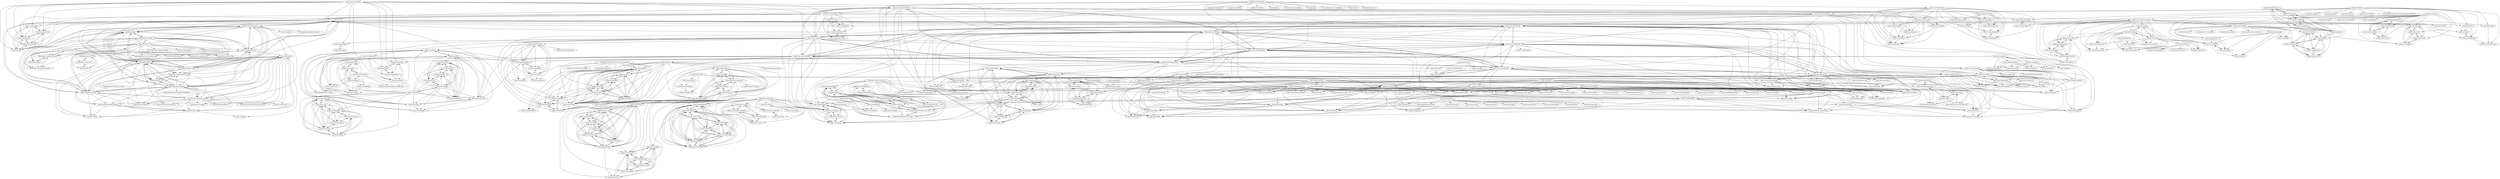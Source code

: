 digraph G {
"oslabs-beta/Zeus" -> "oslabs-beta/dbhive"
"oslabs-beta/Zeus" -> "oslabs-beta/Kedalyze"
"oslabs-beta/Zeus" -> "oslabs-beta/Docker-Storm"
"open-source-labs/dbSpy" -> "oslabs-beta/VaaS"
"open-source-labs/dbSpy" -> "oslabs-beta/Kedalyze"
"open-source-labs/dbSpy" -> "oslabs-beta/dbhive"
"open-source-labs/dbSpy" -> "oslabs-beta/Docker-Storm"
"open-source-labs/dbSpy" -> "oslabs-beta/LiveStateDB"
"open-source-labs/dbSpy" -> "oslabs-beta/Zeus"
"open-source-labs/dbSpy" -> "oslabs-beta/geSvelte"
"open-source-labs/dbSpy" -> "oslabs-beta/Dockery"
"oslabs-beta/dbSpy" -> "oslabs-beta/Three-Dev-Tool"
"TeamOverVue/OverVue" -> "oslabs-beta/preducks"
"TeamOverVue/OverVue" -> "oslabs-beta/MiraCloud"
"TeamOverVue/OverVue" -> "open-source-labs/PreVue"
"TeamOverVue/OverVue" -> "spearmintjs/spearmint" ["e"=1]
"TeamOverVue/OverVue" -> "teamprevue/PreVue" ["e"=1]
"TeamOverVue/OverVue" -> "oslabs-beta/kafka-lens"
"TeamOverVue/OverVue" -> "probil/vue-moveable" ["e"=1]
"TeamOverVue/OverVue" -> "scrumpy/tiptap" ["e"=1]
"TeamOverVue/OverVue" -> "davestewart/vuex-pathify" ["e"=1]
"TeamOverVue/OverVue" -> "vuegg/vuegg" ["e"=1]
"TeamOverVue/OverVue" -> "oslabs-beta/lambda9-front"
"TeamOverVue/OverVue" -> "vue-styleguidist/vue-styleguidist" ["e"=1]
"TeamOverVue/OverVue" -> "antfu/vueuse" ["e"=1]
"TeamOverVue/OverVue" -> "HcySunYang/vuese"
"TeamOverVue/OverVue" -> "oslabs-beta/KuberOptic"
"open-source-labs/OverVue" -> "open-source-labs/SeeQR"
"open-source-labs/OverVue" -> "open-source-labs/Docketeer"
"open-source-labs/OverVue" -> "open-source-labs/Chronos"
"open-source-labs/OverVue" -> "open-source-labs/Quell"
"open-source-labs/OverVue" -> "open-source-labs/Swell"
"open-source-labs/OverVue" -> "oslabs-beta/synapse"
"open-source-labs/OverVue" -> "oslabs-beta/ReactMonitor"
"open-source-labs/OverVue" -> "open-source-labs/ReacType"
"open-source-labs/OverVue" -> "oslabs-beta/pelican"
"open-source-labs/OverVue" -> "open-source-labs/nautilus"
"open-source-labs/OverVue" -> "open-source-labs/reactime"
"open-source-labs/OverVue" -> "open-source-labs/spearmint"
"open-source-labs/OverVue" -> "oslabs-beta/Kafka-Sprout"
"open-source-labs/OverVue" -> "open-source-labs/SvelteStorm"
"open-source-labs/OverVue" -> "oslabs-beta/Realize"
"oslabs-beta/Svelvet" -> "oslabs-beta/Armada"
"oslabs-beta/Svelvet" -> "oslabs-beta/Svve11"
"oslabs-beta/Svelvet" -> "oslabs-beta/Olympus"
"oslabs-beta/Svelvet" -> "oslabs-beta/Sveltime"
"oslabs-beta/Svelvet" -> "open-source-labs/SvelteStorm"
"oslabs-beta/Svelvet" -> "oslabs-beta/Kompass" ["e"=1]
"oslabs-beta/Svelvet" -> "oslabs-beta/Deno-Redlock" ["e"=1]
"oslabs-beta/Svelvet" -> "oslabs-beta/Neptune"
"oslabs-beta/Svelvet" -> "oslabs-beta/RTConnect"
"oslabs-beta/Svelvet" -> "oslabs-beta/Kaffia"
"oslabs-beta/Svelvet" -> "oslabs-beta/parroteer"
"oslabs-beta/Svelvet" -> "oslabs-beta/evaStudio"
"oslabs-beta/Svelvet" -> "oslabs-beta/hacheQL"
"oslabs-beta/Svelvet" -> "oslabs-beta/StashQL"
"oslabs-beta/Svelvet" -> "svelteness/kit-docs" ["e"=1]
"open-source-labs/vno" -> "oslabs-beta/kafkafix"
"open-source-labs/vno" -> "oslabs-beta/WunderQL"
"open-source-labs/vno" -> "oslabs-beta/Kubiquity"
"open-source-labs/vno" -> "oslabs-beta/turnstyl"
"open-source-labs/vno" -> "oslabs-beta/cacheflow"
"open-source-labs/vno" -> "oslabs-beta/Kafka-Cascade"
"open-source-labs/vno" -> "oslabs-beta/Kafkasocks"
"open-source-labs/vno" -> "oslabs-beta/tulo-js"
"open-source-labs/vno" -> "oslabs-beta/reactron"
"open-source-labs/vno" -> "oslabs-beta/AtomicKafka"
"open-source-labs/vno" -> "oslabs-beta/next-step"
"open-source-labs/vno" -> "oslabs-beta/deKaf"
"open-source-labs/vno" -> "oslabs-beta/ShipShape"
"open-source-labs/vno" -> "oslabs-beta/beam-corp"
"open-source-labs/vno" -> "oslabs-beta/Periscope"
"open-source-labs/Chromogen" -> "oslabs-beta/StratosDB"
"open-source-labs/Chromogen" -> "open-source-labs/Recoilize"
"open-source-labs/Chromogen" -> "oslabs-beta/irisql"
"open-source-labs/Chromogen" -> "open-source-labs/SeeQR"
"open-source-labs/Chromogen" -> "oslabs-beta/GatsbyHub"
"open-source-labs/Chromogen" -> "oslabs-beta/Aqls-server"
"open-source-labs/ReacType" -> "open-source-labs/Chronos"
"open-source-labs/ReacType" -> "open-source-labs/Swell"
"open-source-labs/ReacType" -> "open-source-labs/reactime"
"open-source-labs/ReacType" -> "open-source-labs/spearmint"
"open-source-labs/ReacType" -> "open-source-labs/SeeQR"
"open-source-labs/ReacType" -> "oslabs-beta/Trinity"
"open-source-labs/ReacType" -> "oslabs-beta/connext-js"
"open-source-labs/ReacType" -> "oslabs-beta/Chronos"
"open-source-labs/ReacType" -> "oslabs-beta/react-chronoscope"
"open-source-labs/ReacType" -> "open-source-labs/Quell"
"open-source-labs/ReacType" -> "oslabs-beta/ReactRPC"
"open-source-labs/ReacType" -> "open-source-labs/Docketeer"
"open-source-labs/ReacType" -> "oslabs-beta/atomos"
"open-source-labs/ReacType" -> "open-source-labs/obsidian"
"open-source-labs/ReacType" -> "oslabs-beta/Allok8"
"open-source-labs/Recoilize" -> "oslabs-beta/StratosDB"
"open-source-labs/Recoilize" -> "oslabs-beta/irisql"
"open-source-labs/Recoilize" -> "open-source-labs/SeeQR"
"open-source-labs/Recoilize" -> "oslabs-beta/GatsbyHub"
"open-source-labs/Recoilize" -> "open-source-labs/Chromogen"
"open-source-labs/Recoilize" -> "oslabs-beta/Aqls-server"
"open-source-labs/Recoilize" -> "oslabs-beta/SeeQR"
"open-source-labs/Recoilize" -> "oslabs-beta/Chromogen"
"open-source-labs/Recoilize" -> "oslabs-beta/BetterImage.JS"
"open-source-labs/Recoilize" -> "open-source-labs/Swell"
"open-source-labs/Recoilize" -> "oslabs-beta/Catalyst"
"open-source-labs/Recoilize" -> "oslabs-beta/Squrl"
"open-source-labs/Recoilize" -> "oslabs-beta/projectArtemis"
"open-source-labs/Recoilize" -> "oslabs-beta/RPS-View"
"open-source-labs/Recoilize" -> "oslabs-beta/Aqls-client"
"open-source-labs/reactime" -> "open-source-labs/ReacType"
"open-source-labs/reactime" -> "open-source-labs/Chronos"
"open-source-labs/reactime" -> "open-source-labs/Swell"
"open-source-labs/reactime" -> "open-source-labs/Recoilize"
"open-source-labs/reactime" -> "open-source-labs/SeeQR"
"open-source-labs/reactime" -> "open-source-labs/spearmint"
"open-source-labs/reactime" -> "oslabs-beta/Chronos"
"open-source-labs/reactime" -> "oslabs-beta/Trinity"
"open-source-labs/reactime" -> "oslabs-beta/SeeQR"
"open-source-labs/reactime" -> "oslabs-beta/Allok8"
"open-source-labs/reactime" -> "oslabs-beta/connext-js"
"open-source-labs/reactime" -> "oslabs-beta/react-chronoscope"
"open-source-labs/reactime" -> "oslabs-beta/reactime"
"open-source-labs/reactime" -> "oslabs-beta/ReactRPC"
"open-source-labs/reactime" -> "oslabs-beta/StratosDB"
"oslabs-beta/BACE" -> "oslabs-beta/ekho"
"oslabs-beta/BACE" -> "oslabs-beta/infernode"
"oslabs-beta/BACE" -> "oslabs-beta/Kleric"
"oslabs-beta/BACE" -> "oslabs-beta/Three-Dev-Tool"
"oslabs-beta/BACE" -> "oslabs-beta/VaaS"
"oslabs-beta/BACE" -> "oslabs-beta/dbSpy"
"oslabs-beta/BACE" -> "aecubed/aecubed"
"oslabs-beta/BACE" -> "oslabs-beta/sceneSniff"
"oslabs-beta/BACE" -> "oslabs-beta/LiveStateDB"
"oslabs-beta/BACE" -> "open-source-labs/dbSpy"
"oslabs-beta/BACE" -> "wunderpusScratchProject/Codesmith-Social-Network"
"oslabs-beta/BACE" -> "oslabs-beta/DEVisible"
"oslabs-beta/BACE" -> "oslabs-beta/ma8stro"
"oslabs-beta/BACE" -> "granitify/granitify"
"ReactPrimer/ReactPrimer" -> "giraffQL/giraffQL"
"ReactPrimer/ReactPrimer" -> "gremlin-orm/gremlin-orm"
"ReactPrimer/ReactPrimer" -> "yokyak/react-agent"
"ReactPrimer/ReactPrimer" -> "AWSM-WASM/PulseFFT"
"ReactPrimer/ReactPrimer" -> "React-Scope/React-Scope"
"ReactPrimer/ReactPrimer" -> "reactopt/reactopt" ["e"=1]
"ReactPrimer/ReactPrimer" -> "PeerConnect/peer-connect"
"ReactPrimer/ReactPrimer" -> "vuetwo/vuetron"
"ReactPrimer/ReactPrimer" -> "Home-Reactor/home-reactor"
"ReactPrimer/ReactPrimer" -> "CSdare/woven-js"
"ReactPrimer/ReactPrimer" -> "FermORG/FermionJS"
"ReactPrimer/ReactPrimer" -> "apjs/ReactVelocity"
"ReactPrimer/ReactPrimer" -> "ReactVT/react-vt"
"ReactPrimer/ReactPrimer" -> "rookLab/react-component-caching"
"ReactPrimer/ReactPrimer" -> "webpackmonitor/webpackmonitor" ["e"=1]
"Gigacore/React-Redux-Sass-Starter" -> "React-Scope/React-Scope"
"Live-API/LAPI-Server" -> "NebulisAnalytics/nebulis-server"
"Live-API/LAPI-Server" -> "TeamMJM/SpionIO"
"Live-API/LAPI-Server" -> "NebulisAnalytics/nebulis-endpoint"
"Live-API/LAPI-Server" -> "ganorberg/data-structures-javascript"
"Live-API/LAPI-Server" -> "Live-API/LAPI-Chrome-Ext"
"oslabs-beta/periqles" -> "oslabs-beta/klustr"
"oslabs-beta/periqles" -> "oslabs-beta/QLens"
"oslabs-beta/periqles" -> "oslabs-beta/hollow"
"oslabs-beta/periqles" -> "oslabs-beta/DraQLa"
"oslabs-beta/periqles" -> "oslabs-beta/dashport"
"oslabs-beta/periqles" -> "oslabs-beta/giraffeQL"
"oslabs-beta/periqles" -> "oslabs-beta/kafkaESK"
"oslabs-beta/periqles" -> "oslabs-beta/KafKare"
"oslabs-beta/periqles" -> "oslabs-beta/KafkaMirror"
"oslabs-beta/periqles" -> "oslabs-beta/miraql"
"KabaLabs/Cypress-Recorder" -> "PeppermintCO/Peppermint"
"KabaLabs/Cypress-Recorder" -> "HalSeeOnLabs/KuberOptic"
"KabaLabs/Cypress-Recorder" -> "StateFlex/StateFlex"
"KabaLabs/Cypress-Recorder" -> "oslabs-beta/ProtoCAD"
"KabaLabs/Cypress-Recorder" -> "team-targaryen/react-blue"
"KabaLabs/Cypress-Recorder" -> "Traversal-Labs/starfleet"
"KabaLabs/Cypress-Recorder" -> "oslabs-beta/KuberOptic"
"KabaLabs/Cypress-Recorder" -> "oslabs-beta/preducks"
"KabaLabs/Cypress-Recorder" -> "Auxpack/Auxpack"
"KabaLabs/Cypress-Recorder" -> "MetricsTechnologies/svelte-sight"
"KabaLabs/Cypress-Recorder" -> "ArtemisLabsLLP/Artemis-dev-tool"
"KabaLabs/Cypress-Recorder" -> "cacheQL/cacheQL"
"KabaLabs/Cypress-Recorder" -> "Andalusian/andalusian"
"KabaLabs/Cypress-Recorder" -> "oslabs-beta/MiraCloud"
"KabaLabs/Cypress-Recorder" -> "oslabs-beta/ChaosQoaLa"
"oslabs-beta/dangoDB" -> "oslabs-beta/Cedar"
"oslabs-beta/dangoDB" -> "oslabs-beta/Svetch"
"oslabs-beta/dangoDB" -> "oslabs-beta/Jugglr"
"oslabs-beta/dangoDB" -> "oslabs-beta/Jesteer"
"oslabs-beta/dangoDB" -> "oslabs-beta/Accumulus"
"oslabs-beta/dangoDB" -> "oslabs-beta/Bedrock"
"open-source-labs/PreVue" -> "oslabs-beta/Lambdawg"
"open-source-labs/PreVue" -> "oslabs-beta/AstroSpect"
"open-source-labs/PreVue" -> "oslabs-beta/kalibrate"
"open-source-labs/PreVue" -> "oslabs-beta/xkite"
"open-source-labs/PreVue" -> "oslabs-beta/MagniCache"
"open-source-labs/PreVue" -> "oslabs-beta/ClusterWatch"
"open-source-labs/PreVue" -> "oslabs-beta/kafkajs-metrics"
"open-source-labs/PreVue" -> "oslabs-beta/Redline"
"open-source-labs/PreVue" -> "open-source-labs/nautilus"
"open-source-labs/PreVue" -> "oslabs-beta/Orcastration"
"open-source-labs/PreVue" -> "oslabs-beta/Qeraunos"
"open-source-labs/PreVue" -> "oslabs-beta/Branch"
"open-source-labs/PreVue" -> "oslabs-beta/cloudband"
"open-source-labs/PreVue" -> "open-source-labs/DenoGres"
"open-source-labs/PreVue" -> "open-source-labs/OverVue"
"oslabs-beta/svend3r" -> "oslabs-beta/ASTRO"
"oslabs-beta/svend3r" -> "oslabs-beta/mist"
"oslabs-beta/svend3r" -> "oslabs-beta/Vantage"
"oslabs-beta/svend3r" -> "oslabs-beta/MetriQL"
"oslabs-beta/svend3r" -> "oslabs-beta/SQuriL"
"oslabs-beta/svend3r" -> "oslabs-beta/kafkaVision"
"oslabs-beta/svend3r" -> "oslabs-beta/fflow"
"oslabs-beta/svend3r" -> "oslabs-beta/Jesteer"
"oslabs-beta/svend3r" -> "oslabs-beta/Cedar"
"oslabs-beta/svend3r" -> "oslabs-beta/Jugglr"
"oslabs-beta/svend3r" -> "oslabs-beta/Qache"
"oslabs-beta/svend3r" -> "oslabs-beta/Opal"
"oslabs-beta/svend3r" -> "oslabs-beta/GQLevated"
"oslabs-beta/svend3r" -> "oslabs-beta/Bedrock"
"oslabs-beta/svend3r" -> "oslabs-beta/Svetch"
"oslabs-beta/atomos" -> "oslabs-beta/eeQL"
"oslabs-beta/atomos" -> "oslabs-beta/janusQL"
"oslabs-beta/atomos" -> "oslabs-beta/KubraKai"
"oslabs-beta/atomos" -> "oslabs-beta/nuQLeus"
"oslabs-beta/atomos" -> "oslabs-beta/hopLiteJS"
"oslabs-beta/atomos" -> "oslabs-beta/Examin"
"oslabs-beta/atomos" -> "oslabs-beta/UpNext"
"oslabs-beta/atomos" -> "oslabs-beta/pinocchio"
"oslabs-beta/atomos" -> "oslabs-beta/Ahoy"
"oslabs-beta/atomos" -> "oslabs-beta/axon"
"oslabs-beta/atomos" -> "oslabs-beta/socketcast"
"oslabs-beta/atomos" -> "oslabs-beta/sono.io"
"oslabs-beta/atomos" -> "oslabs-beta/formaBull"
"oslabs-beta/atomos" -> "oslabs-beta/venus"
"oslabs-beta/KubeScrape" -> "oslabs-beta/Privateer"
"oslabs-beta/KubeScrape" -> "oslabs-beta/kr8s"
"oslabs-beta/KubeScrape" -> "oslabs-beta/gimbap"
"oslabs-beta/KubeScrape" -> "oslabs-beta/inKub8"
"oslabs-beta/KubeScrape" -> "oslabs-beta/sVelocity"
"open-source-labs/spearmint" -> "open-source-labs/Quell"
"open-source-labs/spearmint" -> "open-source-labs/Chronos"
"open-source-labs/spearmint" -> "open-source-labs/ReacType"
"open-source-labs/spearmint" -> "open-source-labs/obsidian"
"open-source-labs/spearmint" -> "open-source-labs/Docketeer"
"open-source-labs/spearmint" -> "open-source-labs/Swell"
"open-source-labs/spearmint" -> "open-source-labs/reactime"
"open-source-labs/spearmint" -> "oslabs-beta/atomos"
"open-source-labs/spearmint" -> "open-source-labs/Recoilize"
"open-source-labs/spearmint" -> "oslabs-beta/KubraKai"
"open-source-labs/spearmint" -> "oslabs-beta/SeeQR"
"open-source-labs/spearmint" -> "oslabs-beta/janusQL"
"open-source-labs/spearmint" -> "oslabs-beta/eeQL"
"open-source-labs/spearmint" -> "oslabs-beta/reactFLO"
"open-source-labs/spearmint" -> "open-source-labs/SeeQR"
"oslabs-beta/SvelteStorm" -> "oslabs-beta/AtomiQL"
"oslabs-beta/SvelteStorm" -> "oslabs-beta/GraphQL-Blueprint"
"oslabs-beta/SvelteStorm" -> "oslabs-beta/mosaic"
"oslabs-beta/SvelteStorm" -> "oslabs-beta/obServerJS"
"oslabs-beta/SvelteStorm" -> "oslabs-beta/react-fetch-tree"
"oslabs-beta/SvelteStorm" -> "oslabs-beta/SmoreJS"
"oslabs-beta/SvelteStorm" -> "oslabs-beta/exodus.ts"
"oslabs-beta/SvelteStorm" -> "oslabs-beta/ohana"
"oslabs-beta/SvelteStorm" -> "oslabs-beta/atomic"
"oslabs-beta/SvelteStorm" -> "oslabs-beta/Kafkasocks"
"oslabs-beta/SvelteStorm" -> "oslabs-beta/rediQLess"
"oslabs-beta/SvelteStorm" -> "oslabs-beta/Mongrove"
"oslabs-beta/SvelteStorm" -> "oslabs-beta/Quell"
"oslabs-beta/SvelteStorm" -> "oslabs-beta/AtomicKafka"
"oslabs-beta/SvelteStorm" -> "oslabs-beta/reactron"
"oslabs-beta/hypnos" -> "oslabs-beta/anagraphql"
"oslabs-beta/hypnos" -> "oslabs-beta/snAppy"
"oslabs-beta/hypnos" -> "oslabs-beta/Interspect"
"Claudiohbsantos/github-material-icons-extension" -> "PKief/vscode-material-icon-theme" ["e"=1]
"Claudiohbsantos/github-material-icons-extension" -> "oslabs-beta/DraQLa"
"Claudiohbsantos/github-material-icons-extension" -> "oslabs-beta/hollow"
"Claudiohbsantos/github-material-icons-extension" -> "oslabs-beta/periqles"
"Claudiohbsantos/github-material-icons-extension" -> "oslabs-beta/QLens"
"Claudiohbsantos/github-material-icons-extension" -> "LocallySrcd/LocallySrcd"
"Claudiohbsantos/github-material-icons-extension" -> "oslabs-beta/dashport"
"Claudiohbsantos/github-material-icons-extension" -> "oslabs-beta/klustr"
"oslabs-beta/Svelcro" -> "oslabs-beta/contractual"
"oslabs-beta/Svelcro" -> "oslabs-beta/ReSvelte"
"oslabs-beta/Svelcro" -> "oslabs-beta/EliteForms"
"oslabs-beta/Svelcro" -> "oslabs-beta/RediSomm"
"oslabs-beta/Svelcro" -> "open-source-labs/Chromogen"
"open-source-labs/Swell" -> "open-source-labs/SeeQR"
"open-source-labs/Swell" -> "open-source-labs/obsidian"
"open-source-labs/Swell" -> "oslabs-beta/SeeQR"
"open-source-labs/Swell" -> "open-source-labs/ReacType"
"open-source-labs/Swell" -> "oslabs-beta/anagraphql"
"open-source-labs/Swell" -> "open-source-labs/Chronos"
"open-source-labs/Swell" -> "oslabs-beta/hypnos"
"open-source-labs/Swell" -> "oslabs-beta/Chromogen"
"open-source-labs/Swell" -> "open-source-labs/Recoilize"
"open-source-labs/Swell" -> "oslabs-beta/Recoilize"
"open-source-labs/Swell" -> "oslabs-beta/snAppy"
"open-source-labs/Swell" -> "oslabs-beta/Kafka-Sprout"
"open-source-labs/Swell" -> "open-source-labs/reactime"
"open-source-labs/Swell" -> "oslabs-beta/ReacType"
"open-source-labs/Swell" -> "oslabs-beta/reactime"
"openventilatorregistry/OpenVentilatorRegistry" -> "oslabs-beta/aesop-for-storybook"
"open-source-labs/obsidian" -> "open-source-labs/Quell"
"open-source-labs/obsidian" -> "open-source-labs/Swell"
"open-source-labs/obsidian" -> "open-source-labs/SeeQR"
"open-source-labs/obsidian" -> "open-source-labs/Chronos"
"open-source-labs/obsidian" -> "open-source-labs/spearmint"
"open-source-labs/obsidian" -> "open-source-labs/Docketeer"
"open-source-labs/obsidian" -> "oslabs-beta/miraql"
"open-source-labs/obsidian" -> "oslabs-beta/kafkaESK"
"open-source-labs/obsidian" -> "oslabs-beta/Mongrove"
"open-source-labs/obsidian" -> "oslabs-beta/KafKare"
"open-source-labs/obsidian" -> "oslabs-beta/SmoreJS"
"open-source-labs/obsidian" -> "oslabs-beta/proteus"
"open-source-labs/obsidian" -> "oslabs-beta/vno"
"open-source-labs/obsidian" -> "oslabs-beta/ohana"
"open-source-labs/obsidian" -> "oslabs-beta/ZusTime"
"oslabs-beta/ASTRO" -> "oslabs-beta/mist"
"oslabs-beta/ASTRO" -> "oslabs-beta/MetriQL"
"oslabs-beta/ASTRO" -> "oslabs-beta/kafkaVision"
"oslabs-beta/ASTRO" -> "oslabs-beta/SQuriL"
"oslabs-beta/Accumulus" -> "oslabs-beta/Svetch"
"oslabs-beta/Accumulus" -> "oslabs-beta/Cedar"
"oslabs-beta/Accumulus" -> "oslabs-beta/Jesteer"
"oslabs-beta/Accumulus" -> "oslabs-beta/Bedrock"
"oslabs-beta/Accumulus" -> "oslabs-beta/dangoDB"
"oslabs-beta/Accumulus" -> "oslabs-beta/Jugglr"
"oslabs-beta/Bedrock" -> "oslabs-beta/Svetch"
"oslabs-beta/Bedrock" -> "oslabs-beta/Cedar"
"oslabs-beta/Bedrock" -> "oslabs-beta/Jugglr"
"oslabs-beta/Bedrock" -> "oslabs-beta/Jesteer"
"oslabs-beta/Bedrock" -> "oslabs-beta/Accumulus"
"oslabs-beta/Bedrock" -> "oslabs-beta/dangoDB"
"oslabs-beta/Cedar" -> "oslabs-beta/Svetch"
"oslabs-beta/Cedar" -> "oslabs-beta/Jesteer"
"oslabs-beta/Cedar" -> "oslabs-beta/Accumulus"
"oslabs-beta/Cedar" -> "oslabs-beta/Jugglr"
"oslabs-beta/MetriQL" -> "oslabs-beta/ASTRO"
"oslabs-beta/MetriQL" -> "oslabs-beta/mist"
"oslabs-beta/MetriQL" -> "oslabs-beta/kafkaVision"
"oslabs-beta/SQuriL" -> "oslabs-beta/ASTRO"
"oslabs-beta/SQuriL" -> "oslabs-beta/mist"
"oslabs-beta/SQuriL" -> "oslabs-beta/MetriQL"
"oslabs-beta/SQuriL" -> "oslabs-beta/kafkaVision"
"oslabs-beta/SQuriL" -> "oslabs-beta/Vantage"
"oslabs-beta/Svetch" -> "oslabs-beta/Accumulus"
"oslabs-beta/Svetch" -> "oslabs-beta/Cedar"
"oslabs-beta/Svetch" -> "oslabs-beta/Jesteer"
"oslabs-beta/Svetch" -> "oslabs-beta/Bedrock"
"oslabs-beta/Vantage" -> "oslabs-beta/ASTRO"
"oslabs-beta/Vantage" -> "oslabs-beta/mist"
"oslabs-beta/Vantage" -> "oslabs-beta/MetriQL"
"oslabs-beta/Vantage" -> "oslabs-beta/SQuriL"
"oslabs-beta/Vantage" -> "oslabs-beta/kafkaVision"
"oslabs-beta/Vantage" -> "oslabs-beta/Qache"
"oslabs-beta/Vantage" -> "oslabs-beta/Opal"
"oslabs-beta/Vantage" -> "oslabs-beta/GQLevated"
"oslabs-beta/Vantage" -> "oslabs-beta/fflow"
"oslabs-beta/Vantage" -> "oslabs-beta/svend3r"
"oslabs-beta/Vantage" -> "oslabs-beta/alanajs"
"oslabs-beta/kafkaVision" -> "oslabs-beta/ASTRO"
"oslabs-beta/kafkaVision" -> "oslabs-beta/MetriQL"
"oslabs-beta/kafkaVision" -> "oslabs-beta/mist"
"oslabs-beta/kafkaVision" -> "oslabs-beta/SQuriL"
"oslabs-beta/mist" -> "oslabs-beta/ASTRO"
"oslabs-beta/mist" -> "oslabs-beta/MetriQL"
"oslabs-beta/mist" -> "oslabs-beta/kafkaVision"
"oslabs-beta/BetterImage.JS" -> "oslabs-beta/Squrl"
"oslabs-beta/BetterImage.JS" -> "oslabs-beta/Catalyst"
"oslabs-beta/BetterImage.JS" -> "oslabs-beta/reverb-vscode-extension"
"oslabs-beta/BetterImage.JS" -> "oslabs-beta/projectArtemis"
"oslabs-beta/BetterImage.JS" -> "oslabs-beta/RPS-View"
"oslabs-beta/OpticQL" -> "oslabs-beta/protostar-relay"
"oslabs-beta/OpticQL" -> "oslabs-beta/LucidQL"
"oslabs-beta/OpticQL" -> "oslabs-beta/Equa11y"
"oslabs-beta/OpticQL" -> "oslabs-beta/tropicRPC"
"oslabs-beta/OpticQL" -> "oslabs-beta/Docketeer"
"oslabs-beta/OpticQL" -> "oslabs-beta/synapse"
"oslabs-beta/AtomiQL" -> "oslabs-beta/mosaic"
"oslabs-beta/AtomiQL" -> "oslabs-beta/GraphQL-Blueprint"
"oslabs-beta/AtomiQL" -> "oslabs-beta/obServerJS"
"oslabs-beta/AtomiQL" -> "oslabs-beta/react-fetch-tree"
"oslabs-beta/deValtio" -> "oslabs-beta/kafkaSaur"
"oslabs-beta/deValtio" -> "oslabs-beta/codedrop"
"oslabs-beta/rediQLess" -> "oslabs-beta/codedrop"
"open-source-labs/Svelvet" -> "oslabs-beta/VaaS"
"open-source-labs/Svelvet" -> "oslabs-beta/Ponder"
"open-source-labs/Svelvet" -> "open-source-labs/Quell"
"open-source-labs/Svelvet" -> "oslabs-beta/ZusTime"
"open-source-labs/Svelvet" -> "open-source-labs/Chronos"
"open-source-labs/Svelvet" -> "oslabs-beta/RediScope"
"open-source-labs/Svelvet" -> "oslabs-beta/Hearth"
"open-source-labs/Svelvet" -> "open-source-labs/dbSpy"
"open-source-labs/Svelvet" -> "oslabs-beta/k8r"
"open-source-labs/Svelvet" -> "oslabs-beta/SkaleSafe"
"open-source-labs/Svelvet" -> "oslabs-beta/Dockery"
"open-source-labs/Svelvet" -> "oslabs-beta/geSvelte"
"open-source-labs/Svelvet" -> "oslabs-beta/poseidon"
"open-source-labs/Svelvet" -> "oslabs-beta/spyglass"
"open-source-labs/Svelvet" -> "open-source-labs/Docketeer"
"open-source-labs/Docketeer" -> "open-source-labs/Quell"
"open-source-labs/Docketeer" -> "open-source-labs/DenoGres"
"open-source-labs/Docketeer" -> "open-source-labs/obsidian"
"open-source-labs/Docketeer" -> "open-source-labs/spearmint"
"open-source-labs/Docketeer" -> "oslabs-beta/ohana"
"open-source-labs/Docketeer" -> "oslabs-beta/Mongrove"
"open-source-labs/Docketeer" -> "oslabs-beta/SmoreJS"
"open-source-labs/Docketeer" -> "open-source-labs/Chronos"
"open-source-labs/Docketeer" -> "oslabs-beta/VaaS"
"open-source-labs/Docketeer" -> "open-source-labs/dbSpy"
"open-source-labs/Docketeer" -> "open-source-labs/OverVue"
"open-source-labs/Docketeer" -> "open-source-labs/ReacType"
"open-source-labs/Docketeer" -> "oslabs-beta/Branch"
"open-source-labs/Docketeer" -> "oslabs-beta/Redline"
"open-source-labs/Docketeer" -> "oslabs-beta/sono.io"
"oslabs-beta/Docker-Storm" -> "oslabs-beta/dbhive"
"oslabs-beta/LiveStateDB" -> "oslabs-beta/DEVisible"
"oslabs-beta/VaaS" -> "open-source-labs/dbSpy"
"oslabs-beta/VaaS" -> "oslabs-beta/geSvelte"
"oslabs-beta/VaaS" -> "oslabs-beta/ekho"
"oslabs-beta/VaaS" -> "oslabs-beta/Dockery"
"oslabs-beta/VaaS" -> "oslabs-beta/k8r"
"oslabs-beta/VaaS" -> "oslabs-beta/SkaleSafe"
"oslabs-beta/VaaS" -> "oslabs-beta/infernode"
"oslabs-beta/VaaS" -> "oslabs-beta/poseidon"
"oslabs-beta/VaaS" -> "oslabs-beta/Kleric"
"oslabs-beta/VaaS" -> "oslabs-beta/dbhive"
"oslabs-beta/VaaS" -> "oslabs-beta/Kedalyze"
"oslabs-beta/dbhive" -> "oslabs-beta/Docker-Storm"
"oslabs-beta/dbhive" -> "oslabs-beta/Zeus"
"open-source-labs/SvelteStorm" -> "oslabs-beta/FastForm"
"open-source-labs/SvelteStorm" -> "oslabs-beta/Galumpher"
"open-source-labs/SvelteStorm" -> "oslabs-beta/Solid-Structure"
"open-source-labs/SvelteStorm" -> "oslabs-beta/squeezed"
"open-source-labs/SvelteStorm" -> "oslabs-beta/DenoGres"
"open-source-labs/SvelteStorm" -> "oslabs-beta/Svve11"
"open-source-labs/SvelteStorm" -> "oslabs-beta/Armada"
"open-source-labs/SvelteStorm" -> "oslabs-beta/colada"
"open-source-labs/SvelteStorm" -> "oslabs-beta/Palaemon"
"open-source-labs/SvelteStorm" -> "open-source-labs/SeeQR"
"open-source-labs/SvelteStorm" -> "oslabs-beta/GuarDenoQL"
"open-source-labs/SvelteStorm" -> "oslabs-beta/Olympus"
"open-source-labs/SvelteStorm" -> "oslabs-beta/SvelTable"
"open-source-labs/SvelteStorm" -> "oslabs-beta/canopy"
"open-source-labs/SvelteStorm" -> "oslabs-beta/apollos_library"
"oslabs-beta/onyx" -> "oslabs-beta/kafkaQ"
"oslabs-beta/dORM" -> "oslabs-beta/atriom-dashboard"
"oslabs-beta/dORM" -> "oslabs-beta/KangaVue"
"oslabs-beta/dORM" -> "oslabs-beta/lexiQL"
"oslabs-beta/dORM" -> "oslabs-beta/PractiQL"
"oslabs-beta/dORM" -> "oslabs-beta/kafka-penguin"
"vuetwo/vuetron" -> "gremlin-orm/gremlin-orm"
"vuetwo/vuetron" -> "giraffQL/giraffQL"
"vuetwo/vuetron" -> "yokyak/react-agent"
"vuetwo/vuetron" -> "AWSM-WASM/PulseFFT"
"vuetwo/vuetron" -> "ReactPrimer/ReactPrimer"
"vuetwo/vuetron" -> "open-source-labs/SeeQR"
"vuetwo/vuetron" -> "React-Scope/React-Scope"
"vuetwo/vuetron" -> "open-source-labs/Recoilize"
"vuetwo/vuetron" -> "oslabs-beta/Aqls-server"
"vuetwo/vuetron" -> "PeerConnect/peer-connect"
"vuetwo/vuetron" -> "oslabs-beta/GatsbyHub"
"vuetwo/vuetron" -> "oslabs-beta/irisql"
"vuetwo/vuetron" -> "oslabs-beta/StratosDB"
"vuetwo/vuetron" -> "oslabs-beta/miraql"
"vuetwo/vuetron" -> "Home-Reactor/home-reactor"
"oslabs-beta/navigate" -> "oslabs-beta/Revis"
"oslabs-beta/navigate" -> "oslabs-beta/FindSQL"
"oslabs-beta/navigate" -> "oslabs-beta/preql"
"oslabs-beta/navigate" -> "oslabs-beta/saamsa"
"oslabs-beta/navigate" -> "oslabs-beta/Ptero"
"oslabs-beta/navigate" -> "oslabs-beta/DockerNet"
"oslabs-beta/navigate" -> "oslabs-beta/kubric"
"oslabs-beta/navigate" -> "oslabs-beta/mariposa"
"oslabs-beta/navigate" -> "oslabs-beta/shepherd"
"oslabs-beta/navigate" -> "oslabs-beta/trace"
"oslabs-beta/hollow" -> "oslabs-beta/QLens"
"oslabs-beta/hollow" -> "oslabs-beta/periqles"
"oslabs-beta/hollow" -> "oslabs-beta/klustr"
"oslabs-beta/hollow" -> "oslabs-beta/DraQLa"
"oslabs-beta/hollow" -> "oslabs-beta/dashport"
"oslabs-beta/hollow" -> "oslabs-beta/giraffeQL"
"oslabs-beta/react-fetch-tree" -> "oslabs-beta/atomic"
"oslabs-beta/ArtemisQL" -> "oslabs-beta/mariposa"
"oslabs-beta/ArtemisQL" -> "oslabs-beta/trace"
"oslabs-beta/ArtemisQL" -> "oslabs-beta/shepherd"
"oslabs-beta/ArtemisQL" -> "oslabs-beta/topiQL"
"oslabs-beta/ArtemisQL" -> "oslabs-beta/inquire"
"oslabs-beta/ArtemisQL" -> "oslabs-beta/GQLevated"
"oslabs-beta/ArtemisQL" -> "oslabs-beta/Qache"
"oslabs-beta/ArtemisQL" -> "oslabs-beta/spearmint-fresh"
"open-source-labs/Chronos" -> "open-source-labs/ReacType"
"open-source-labs/Chronos" -> "open-source-labs/Quell"
"open-source-labs/Chronos" -> "open-source-labs/SeeQR"
"open-source-labs/Chronos" -> "open-source-labs/spearmint"
"open-source-labs/Chronos" -> "oslabs-beta/Equa11y"
"open-source-labs/Chronos" -> "oslabs-beta/protostar-relay"
"open-source-labs/Chronos" -> "open-source-labs/Swell"
"open-source-labs/Chronos" -> "oslabs-beta/OpticQL"
"open-source-labs/Chronos" -> "open-source-labs/reactime"
"open-source-labs/Chronos" -> "oslabs-beta/Docketeer"
"open-source-labs/Chronos" -> "oslabs-beta/reactFLO"
"open-source-labs/Chronos" -> "oslabs-beta/Horus"
"open-source-labs/Chronos" -> "oslabs-beta/portara"
"open-source-labs/Chronos" -> "oslabs-beta/TotalRecoilJS"
"open-source-labs/Chronos" -> "oslabs-beta/LucidQL"
"open-source-labs/SeeQR" -> "open-source-labs/Swell"
"open-source-labs/SeeQR" -> "open-source-labs/Recoilize"
"open-source-labs/SeeQR" -> "oslabs-beta/irisql"
"open-source-labs/SeeQR" -> "oslabs-beta/StratosDB"
"open-source-labs/SeeQR" -> "oslabs-beta/GatsbyHub"
"open-source-labs/SeeQR" -> "oslabs-beta/Aqls-server"
"open-source-labs/SeeQR" -> "oslabs-beta/KafKare"
"open-source-labs/SeeQR" -> "open-source-labs/Chromogen"
"open-source-labs/SeeQR" -> "open-source-labs/Chronos"
"open-source-labs/SeeQR" -> "oslabs-beta/kafkaQ"
"open-source-labs/SeeQR" -> "oslabs-beta/miraql"
"open-source-labs/SeeQR" -> "oslabs-beta/kafkaESK"
"open-source-labs/SeeQR" -> "open-source-labs/obsidian"
"open-source-labs/SeeQR" -> "oslabs-beta/SeeQR"
"open-source-labs/SeeQR" -> "oslabs-beta/Aqls-client"
"oslabs-beta/DenoGres" -> "oslabs-beta/Galumpher"
"oslabs-beta/DenoGres" -> "oslabs-beta/FastForm"
"oslabs-beta/DenoGres" -> "oslabs-beta/Solid-Structure"
"oslabs-beta/DenoGres" -> "oslabs-beta/squeezed"
"oslabs-beta/FastForm" -> "oslabs-beta/Galumpher"
"oslabs-beta/FastForm" -> "oslabs-beta/squeezed"
"oslabs-beta/FastForm" -> "oslabs-beta/Solid-Structure"
"oslabs-beta/Galumpher" -> "oslabs-beta/FastForm"
"oslabs-beta/Galumpher" -> "oslabs-beta/squeezed"
"oslabs-beta/Galumpher" -> "oslabs-beta/Solid-Structure"
"oslabs-beta/Palaemon" -> "oslabs-beta/colada"
"oslabs-beta/Palaemon" -> "oslabs-beta/GuarDenoQL"
"oslabs-beta/Palaemon" -> "oslabs-beta/apollos_library"
"oslabs-beta/Palaemon" -> "oslabs-beta/canopy"
"oslabs-beta/Palaemon" -> "oslabs-beta/Khartes"
"oslabs-beta/Palaemon" -> "oslabs-beta/LatchQL"
"oslabs-beta/Palaemon" -> "bvaughnsulit/auto-endorse"
"oslabs-beta/Palaemon" -> "oslabs-beta/FastForm"
"oslabs-beta/Palaemon" -> "oslabs-beta/Galumpher"
"oslabs-beta/Palaemon" -> "oslabs-beta/ghost"
"oslabs-beta/RediSomm" -> "oslabs-beta/point-of-vue"
"oslabs-beta/Solid-Structure" -> "oslabs-beta/Galumpher"
"oslabs-beta/Solid-Structure" -> "oslabs-beta/FastForm"
"oslabs-beta/Solid-Structure" -> "oslabs-beta/squeezed"
"oslabs-beta/Solid-Structure" -> "oslabs-beta/DenoGres"
"oslabs-beta/squeezed" -> "oslabs-beta/FastForm"
"oslabs-beta/squeezed" -> "oslabs-beta/Galumpher"
"oslabs-beta/squeezed" -> "oslabs-beta/Solid-Structure"
"oslabs-beta/Neptune" -> "oslabs-beta/parroteer"
"oslabs-beta/Neptune" -> "oslabs-beta/RTConnect"
"oslabs-beta/Neptune" -> "oslabs-beta/evaStudio"
"oslabs-beta/Neptune" -> "oslabs-beta/maestro"
"oslabs-beta/Neptune" -> "oslabs-beta/dbSpy"
"oslabs-beta/Neptune" -> "oslabs-beta/Armada"
"oslabs-beta/RTConnect" -> "oslabs-beta/parroteer"
"oslabs-beta/RTConnect" -> "oslabs-beta/evaStudio"
"oslabs-beta/RTConnect" -> "oslabs-beta/Neptune"
"oslabs-beta/ekho" -> "oslabs-beta/infernode"
"oslabs-beta/evaStudio" -> "oslabs-beta/parroteer"
"oslabs-beta/evaStudio" -> "oslabs-beta/RTConnect"
"oslabs-beta/evaStudio" -> "oslabs-beta/Neptune"
"oslabs-beta/infernode" -> "oslabs-beta/Three-Dev-Tool"
"oslabs-beta/infernode" -> "oslabs-beta/ekho"
"oslabs-beta/parroteer" -> "oslabs-beta/RTConnect"
"oslabs-beta/parroteer" -> "oslabs-beta/evaStudio"
"oslabs-beta/parroteer" -> "oslabs-beta/Neptune"
"oslabs-beta/reactime" -> "oslabs-beta/SMEE"
"oslabs-beta/reactime" -> "oslabs-beta/snAppy"
"oslabs-beta/reactime" -> "oslabs-beta/genesisQL"
"oslabs-beta/reactime" -> "oslabs-beta/anagraphql"
"oslabs-beta/reactime" -> "oslabs-beta/TrunQ"
"oslabs-beta/reactime" -> "oslabs-beta/Trinity"
"oslabs-beta/reactime" -> "oslabs-beta/hypnos"
"oslabs-beta/reactime" -> "oslabs-beta/react-chronoscope"
"oslabs-beta/reactime" -> "oslabs-beta/Yodelay"
"oslabs-beta/reactime" -> "oslabs-beta/projectAirdrop"
"oslabs-beta/reactime" -> "oslabs-beta/Auxpack"
"oslabs-beta/reactime" -> "oslabs-beta/Travis-Test-Repo"
"oslabs-beta/reactime" -> "oslabs-beta/group5"
"oslabs-beta/reactime" -> "oslabs-beta/lambda9-front"
"oslabs-beta/reactime" -> "oslabs-beta/goblinsharks"
"oslabs-beta/Periscope" -> "oslabs-beta/next-step"
"oslabs-beta/Periscope" -> "oslabs-beta/dockure"
"oslabs-beta/Periscope" -> "oslabs-beta/whalewatch"
"oslabs-beta/Periscope" -> "oslabs-beta/QLeksii"
"oslabs-beta/Periscope" -> "oslabs-beta/loQL"
"oslabs-beta/Periscope" -> "oslabs-beta/beam-corp"
"oslabs-beta/Periscope" -> "oslabs-beta/turnstyl"
"oslabs-beta/Periscope" -> "oslabs-beta/WunderQL"
"oslabs-beta/Periscope" -> "oslabs-beta/tulo-js"
"MetricsTechnologies/svelte-sight" -> "Traversal-Labs/starfleet"
"MetricsTechnologies/svelte-sight" -> "ArtemisLabsLLP/Artemis-dev-tool"
"MetricsTechnologies/svelte-sight" -> "Auxpack/Auxpack"
"MetricsTechnologies/svelte-sight" -> "cacheQL/cacheQL"
"MetricsTechnologies/svelte-sight" -> "Andalusian/andalusian"
"oslabs-beta/ReacTree" -> "oslabs-beta/proteus"
"oslabs-beta/ReacTree" -> "oslabs-beta/ReacType-55-Team"
"oslabs-beta/ReacTree" -> "oslabs-beta/RediScope"
"oslabs-beta/ReacTree" -> "oslabs-beta/ZusTime"
"oslabs-beta/ReacTree" -> "oslabs-beta/GQL-OSS"
"oslabs-beta/ReacTree" -> "oslabs-beta/Hearth"
"oslabs-beta/ReacTree" -> "oslabs-beta/Ponder"
"oslabs-beta/ReacTree" -> "oslabs-beta/smartER"
"oslabs-beta/ReacTree" -> "open-source-labs/obsidian-developer-tool"
"oslabs-beta/ReacTree" -> "oslabs-beta/troveql"
"open-source-labs/nautilus" -> "oslabs-beta/pelican"
"open-source-labs/nautilus" -> "oslabs-beta/ReactMonitor"
"open-source-labs/nautilus" -> "oslabs-beta/synapse"
"open-source-labs/nautilus" -> "REgonLevy/shady-crypt"
"open-source-labs/nautilus" -> "oslabs-beta/Realize"
"open-source-labs/nautilus" -> "oslabs-beta/tropicRPC"
"open-source-labs/nautilus" -> "oslabs-beta/TotalRecoilJS"
"open-source-labs/nautilus" -> "oslabs-beta/PostQL"
"open-source-labs/nautilus" -> "oslabs-beta/MASH"
"open-source-labs/nautilus" -> "oslabs-beta/Horus"
"open-source-labs/nautilus" -> "Red-Lipped-Batfish/greenThumb"
"open-source-labs/nautilus" -> "oslabs-beta/Osiris"
"oslabs-beta/Jesteer" -> "oslabs-beta/Cedar"
"oslabs-beta/Jesteer" -> "oslabs-beta/Jugglr"
"oslabs-beta/Jesteer" -> "oslabs-beta/Svetch"
"oslabs-beta/Jesteer" -> "oslabs-beta/Bedrock"
"oslabs-beta/Jesteer" -> "oslabs-beta/Accumulus"
"oslabs-beta/Jesteer" -> "oslabs-beta/dangoDB"
"oslabs-beta/Jugglr" -> "oslabs-beta/Jesteer"
"oslabs-beta/Jugglr" -> "oslabs-beta/Cedar"
"oslabs-beta/Jugglr" -> "oslabs-beta/Svetch"
"oslabs-beta/Jugglr" -> "oslabs-beta/Bedrock"
"oslabs-beta/Jugglr" -> "oslabs-beta/dangoDB"
"oslabs-beta/ReactRTC" -> "oslabs-beta/TrunQ"
"oslabs-beta/ReactRTC" -> "oslabs-beta/genesisQL"
"oslabs-beta/ReactRTC" -> "oslabs-beta/SMEE"
"oslabs-beta/ReactRTC" -> "oslabs-beta/snAppy"
"oslabs-beta/ReactRTC" -> "oslabs-beta/GraphQuill"
"oslabs-beta/ReactRTC" -> "oslabs-beta/Yodelay"
"oslabs-beta/ReactRTC" -> "oslabs-beta/Trinity"
"oslabs-beta/ReactRTC" -> "oslabs-beta/goblinsharks"
"oslabs-beta/ReactRTC" -> "oslabs-beta/Auxpack"
"oslabs-beta/ReactRTC" -> "oslabs-beta/Travis-Test-Repo"
"oslabs-beta/ReactRTC" -> "oslabs-beta/group5"
"oslabs-beta/ReactRTC" -> "oslabs-beta/Tikitaka.io"
"oslabs-beta/ReactRTC" -> "oslabs-beta/Airfn"
"oslabs-beta/ReactRTC" -> "oslabs-beta/projectAirdrop"
"oslabs-beta/ReactRTC" -> "oslabs-beta/FaaSComposeOld"
"oslabs-beta/aditum" -> "oslabs-beta/Trinity"
"oslabs-beta/aditum" -> "oslabs-beta/react-chronoscope"
"Home-Reactor/home-reactor" -> "CSdare/woven-js"
"LiveQL/LiveQL" -> "retrowavelabs/nodereactionagent"
"LiveQL/LiveQL" -> "CS-Office/CS-Office"
"LiveQL/LiveQL" -> "apjs/ReactVelocity"
"LiveQL/LiveQL" -> "axolotl-cs/axolotl"
"apjs/ReactVelocity" -> "LiveQL/LiveQL"
"apjs/ReactVelocity" -> "retrowavelabs/nodereactionagent"
"apjs/ReactVelocity" -> "CS-Office/CS-Office"
"apjs/ReactVelocity" -> "CSdare/woven-js"
"apjs/ReactVelocity" -> "Home-Reactor/home-reactor"
"apjs/ReactVelocity" -> "yokyak/react-agent"
"apjs/ReactVelocity" -> "rookLab/react-component-caching"
"apjs/ReactVelocity" -> "PeerConnect/peer-connect"
"apjs/ReactVelocity" -> "adifiore/better-bookmark"
"apjs/ReactVelocity" -> "axolotl-cs/axolotl"
"apjs/ReactVelocity" -> "TeamFlerovium/work-engine-2.0"
"apjs/ReactVelocity" -> "LinkedIMDb/LinkedIMDb"
"apjs/ReactVelocity" -> "Massive-Disaster-React/Natural-Disasters"
"apjs/ReactVelocity" -> "iridium-cs/tug-of-war"
"apjs/ReactVelocity" -> "radiumteam/triviagame"
"retrowavelabs/nodereactionagent" -> "LiveQL/LiveQL"
"retrowavelabs/nodereactionagent" -> "CS-Office/CS-Office"
"rookLab/react-component-caching" -> "LiveQL/LiveQL"
"rookLab/react-component-caching" -> "retrowavelabs/nodereactionagent"
"rookLab/react-component-caching" -> "apjs/ReactVelocity"
"rookLab/react-component-caching" -> "yokyak/react-agent"
"rookLab/react-component-caching" -> "CSdare/woven-js"
"rookLab/react-component-caching" -> "PeerConnect/peer-connect"
"rookLab/react-component-caching" -> "Home-Reactor/home-reactor"
"rookLab/react-component-caching" -> "CS-Office/CS-Office"
"rookLab/react-component-caching" -> "adifiore/better-bookmark"
"rookLab/react-component-caching" -> "TeamFlerovium/work-engine-2.0"
"rookLab/react-component-caching" -> "Massive-Disaster-React/Natural-Disasters"
"rookLab/react-component-caching" -> "iridium-cs/tug-of-war"
"rookLab/react-component-caching" -> "radiumteam/triviagame"
"rookLab/react-component-caching" -> "LinkedIMDb/LinkedIMDb"
"rookLab/react-component-caching" -> "React-Scope/React-Scope"
"yokyak/react-agent" -> "PeerConnect/peer-connect"
"yokyak/react-agent" -> "Home-Reactor/home-reactor"
"yokyak/react-agent" -> "CSdare/woven-js"
"yokyak/react-agent" -> "React-Scope/React-Scope"
"yokyak/react-agent" -> "gremlin-orm/gremlin-orm"
"yokyak/react-agent" -> "LiveQL/LiveQL"
"yokyak/react-agent" -> "apjs/ReactVelocity"
"yokyak/react-agent" -> "giraffQL/giraffQL"
"yokyak/react-agent" -> "retrowavelabs/nodereactionagent"
"yokyak/react-agent" -> "AWSM-WASM/PulseFFT"
"yokyak/react-agent" -> "CS-Office/CS-Office"
"yokyak/react-agent" -> "rookLab/react-component-caching"
"yokyak/react-agent" -> "adifiore/better-bookmark"
"yokyak/react-agent" -> "ReactPrimer/ReactPrimer"
"yokyak/react-agent" -> "TeamFlerovium/work-engine-2.0"
"oslabs-beta/Allok8" -> "oslabs-beta/SMEE"
"oslabs-beta/Allok8" -> "oslabs-beta/Yodelay"
"oslabs-beta/Allok8" -> "oslabs-beta/react-chronoscope"
"oslabs-beta/Allok8" -> "oslabs-beta/battletest"
"oslabs-beta/Allok8" -> "oslabs-beta/Trinity"
"oslabs-beta/Allok8" -> "oslabs-beta/TorchQL"
"oslabs-beta/Allok8" -> "oslabs-beta/PostQL"
"oslabs-beta/Allok8" -> "oslabs-beta/connext-js"
"oslabs-beta/Allok8" -> "oslabs-beta/ReactRPC"
"oslabs-beta/Allok8" -> "oslabs-beta/aether"
"oslabs-beta/Allok8" -> "oslabs-beta/aditum"
"oslabs-beta/Allok8" -> "oslabs-beta/pelican"
"oslabs-beta/Allok8" -> "oslabs-beta/synapse"
"oslabs-beta/Allok8" -> "oslabs-beta/genesisQL"
"oslabs-beta/Allok8" -> "oslabs-beta/TrunQ"
"oslabs-beta/Chronos" -> "oslabs-beta/Yodelay"
"oslabs-beta/Chronos" -> "oslabs-beta/SMEE"
"oslabs-beta/Chronos" -> "oslabs-beta/aesop-for-storybook"
"oslabs-beta/Chronos" -> "oslabs-beta/aether"
"oslabs-beta/Chronos" -> "oslabs-beta/genesisQL"
"oslabs-beta/Chronos" -> "oslabs-beta/TrunQ"
"oslabs-beta/Chronos" -> "oslabs-beta/Allok8"
"oslabs-beta/Chronos" -> "oslabs-beta/ReactionTime"
"oslabs-beta/GraphQuill" -> "oslabs-beta/genesisQL"
"oslabs-beta/GraphQuill" -> "oslabs-beta/TrunQ"
"oslabs-beta/GraphQuill" -> "oslabs-beta/SMEE"
"oslabs-beta/GraphQuill" -> "oslabs-beta/ReactRTC"
"oslabs-beta/GraphQuill" -> "oslabs-beta/snAppy"
"oslabs-beta/GraphQuill" -> "oslabs-beta/Yodelay"
"oslabs-beta/GraphQuill" -> "oslabs-beta/Trinity"
"oslabs-beta/GraphQuill" -> "oslabs-beta/aether"
"oslabs-beta/GraphQuill" -> "oslabs-beta/Auxpack"
"oslabs-beta/GraphQuill" -> "oslabs-beta/anagraphql"
"oslabs-beta/GraphQuill" -> "oslabs-beta/goblinsharks"
"oslabs-beta/GraphQuill" -> "oslabs-beta/Allok8"
"oslabs-beta/GraphQuill" -> "oslabs-beta/projectAirdrop"
"oslabs-beta/GraphQuill" -> "oslabs-beta/CodeMapper"
"oslabs-beta/GraphQuill" -> "oslabs-beta/firecomm"
"oslabs-beta/TotalRecoilJS" -> "oslabs-beta/tropicRPC"
"oslabs-beta/TotalRecoilJS" -> "oslabs-beta/MASH"
"oslabs-beta/TotalRecoilJS" -> "oslabs-beta/Horus"
"oslabs-beta/TotalRecoilJS" -> "oslabs-beta/Osiris"
"oslabs-beta/aesop-for-storybook" -> "oslabs-beta/SMEE"
"oslabs-beta/aesop-for-storybook" -> "oslabs-beta/Yodelay"
"oslabs-beta/aesop-for-storybook" -> "oslabs-beta/Chronos"
"oslabs-beta/aesop-for-storybook" -> "oslabs-beta/Allok8"
"oslabs-beta/aesop-for-storybook" -> "oslabs-beta/aether"
"oslabs-beta/aesop-for-storybook" -> "oslabs-beta/Trinity"
"oslabs-beta/aether" -> "oslabs-beta/SMEE"
"oslabs-beta/aether" -> "oslabs-beta/Yodelay"
"oslabs-beta/aether" -> "oslabs-beta/Allok8"
"oslabs-beta/aether" -> "oslabs-beta/TrunQ"
"oslabs-beta/seeql" -> "oslabs-beta/Interspect"
"oslabs-beta/seeql" -> "oslabs-beta/anagraphql"
"oslabs-beta/seeql" -> "oslabs-beta/hypnos"
"oslabs-beta/seeql" -> "oslabs-beta/protographql"
"oslabs-beta/seeql" -> "oslabs-beta/projectAirdrop"
"oslabs-beta/seeql" -> "oslabs-beta/lambda9-front"
"oslabs-beta/seeql" -> "oslabs-beta/goblinsharks"
"oslabs-beta/seeql" -> "oslabs-beta/snAppy"
"oslabs-beta/seeql" -> "oslabs-beta/Auxpack"
"oslabs-beta/seeql" -> "oslabs-beta/firecomm"
"oslabs-beta/seeql" -> "oslabs-beta/Travis-Test-Repo"
"oslabs-beta/seeql" -> "oslabs-beta/group5"
"oslabs-beta/seeql" -> "oslabs-beta/Tikitaka.io"
"oslabs-beta/seeql" -> "oslabs-beta/Airfn"
"oslabs-beta/seeql" -> "oslabs-beta/starfleet"
"oslabs-beta/turnstyl" -> "oslabs-beta/next-step"
"oslabs-beta/turnstyl" -> "oslabs-beta/beam-corp"
"oslabs-beta/turnstyl" -> "oslabs-beta/QLeksii"
"oslabs-beta/turnstyl" -> "oslabs-beta/dockure"
"oslabs-beta/turnstyl" -> "oslabs-beta/whalewatch"
"oslabs-beta/turnstyl" -> "oslabs-beta/loQL"
"oslabs-beta/turnstyl" -> "oslabs-beta/Periscope"
"oslabs-beta/turnstyl" -> "oslabs-beta/WunderQL"
"oslabs-beta/vno" -> "oslabs-beta/KafKare"
"oslabs-beta/vno" -> "oslabs-beta/kafkaESK"
"oslabs-beta/vno" -> "oslabs-beta/miraql"
"oslabs-beta/vno" -> "oslabs-beta/KafkaMirror"
"oslabs-beta/vno" -> "oslabs-beta/klustr"
"oslabs-beta/vno" -> "oslabs-beta/kafka-simulator"
"oslabs-beta/vno" -> "oslabs-beta/QLens"
"oslabs-beta/vno" -> "oslabs-beta/dashport"
"oslabs-beta/vno" -> "oslabs-beta/lexiQL"
"oslabs-beta/vno" -> "oslabs-beta/periqles"
"oslabs-beta/vno" -> "oslabs-beta/kafka-penguin"
"oslabs-beta/vno" -> "oslabs-beta/hollow"
"oslabs-beta/vno" -> "oslabs-beta/onyx"
"oslabs-beta/vno" -> "oslabs-beta/DraQLa"
"oslabs-beta/vno" -> "oslabs-beta/next-persist"
"oslabs-beta/Dockter" -> "oslabs-beta/kafkaQ"
"oslabs-beta/Dockter" -> "oslabs-beta/onyx"
"oslabs-beta/Dockter" -> "oslabs-beta/rigflo"
"oslabs-beta/Equa11y" -> "oslabs-beta/LucidQL"
"oslabs-beta/Equa11y" -> "oslabs-beta/protostar-relay"
"oslabs-beta/KafKare" -> "oslabs-beta/kafkaESK"
"oslabs-beta/KafKare" -> "oslabs-beta/miraql"
"oslabs-beta/protostar-relay" -> "oslabs-beta/LucidQL"
"oslabs-beta/Ekkremis" -> "oslabs-beta/Khartes"
"oslabs-beta/Ekkremis" -> "oslabs-beta/ghost"
"oslabs-beta/Ekkremis" -> "oslabs-beta/LatchQL"
"CSdare/woven-js" -> "Home-Reactor/home-reactor"
"CSdare/woven-js" -> "PeerConnect/peer-connect"
"CSdare/woven-js" -> "yokyak/react-agent"
"PeerConnect/peer-connect" -> "Home-Reactor/home-reactor"
"PeerConnect/peer-connect" -> "yokyak/react-agent"
"PeerConnect/peer-connect" -> "CSdare/woven-js"
"PeerConnect/peer-connect" -> "React-Scope/React-Scope"
"PeerConnect/peer-connect" -> "apjs/ReactVelocity"
"PeerConnect/peer-connect" -> "LiveQL/LiveQL"
"PeerConnect/peer-connect" -> "retrowavelabs/nodereactionagent"
"PeerConnect/peer-connect" -> "gremlin-orm/gremlin-orm"
"PeerConnect/peer-connect" -> "giraffQL/giraffQL"
"PeerConnect/peer-connect" -> "CS-Office/CS-Office"
"PeerConnect/peer-connect" -> "rookLab/react-component-caching"
"PeerConnect/peer-connect" -> "adifiore/better-bookmark"
"PeerConnect/peer-connect" -> "Budgeting-Software-Solutions/BudgetBook"
"PeerConnect/peer-connect" -> "radiumteam/triviagame"
"PeerConnect/peer-connect" -> "TeamFlerovium/work-engine-2.0"
"React-Scope/React-Scope" -> "yokyak/react-agent"
"React-Scope/React-Scope" -> "Home-Reactor/home-reactor"
"React-Scope/React-Scope" -> "PeerConnect/peer-connect"
"React-Scope/React-Scope" -> "CSdare/woven-js"
"React-Scope/React-Scope" -> "giraffQL/giraffQL"
"React-Scope/React-Scope" -> "gremlin-orm/gremlin-orm"
"React-Scope/React-Scope" -> "apjs/ReactVelocity"
"React-Scope/React-Scope" -> "AWSM-WASM/PulseFFT"
"React-Scope/React-Scope" -> "LiveQL/LiveQL"
"React-Scope/React-Scope" -> "retrowavelabs/nodereactionagent"
"React-Scope/React-Scope" -> "ReactPrimer/ReactPrimer"
"React-Scope/React-Scope" -> "rookLab/react-component-caching"
"React-Scope/React-Scope" -> "vuetwo/vuetron"
"React-Scope/React-Scope" -> "adifiore/better-bookmark"
"React-Scope/React-Scope" -> "CS-Office/CS-Office"
"oslabs-beta/svelte-sight" -> "oslabs-beta/Travis-Test-Repo"
"oslabs-beta/svelte-sight" -> "oslabs-beta/group5"
"oslabs-beta/svelte-sight" -> "oslabs-beta/Tikitaka.io"
"oslabs-beta/svelte-sight" -> "oslabs-beta/FaaSComposeOld"
"oslabs-beta/svelte-sight" -> "oslabs-beta/calculator"
"oslabs-beta/svelte-sight" -> "oslabs-beta/kafka-sprout-site"
"oslabs-beta/svelte-sight" -> "oslabs-beta/goblinsharks"
"oslabs-beta/svelte-sight" -> "oslabs-beta/Auxpack"
"oslabs-beta/svelte-sight" -> "oslabs-beta/DefinitelyTyped"
"oslabs-beta/svelte-sight" -> "oslabs-beta/apollo-epoch"
"oslabs-beta/svelte-sight" -> "oslabs-beta/FaaSCompose"
"oslabs-beta/svelte-sight" -> "oslabs-beta/danger-noodle"
"oslabs-beta/svelte-sight" -> "oslabs-beta/old-Tikitaka"
"oslabs-beta/svelte-sight" -> "oslabs-beta/CodeMapper"
"oslabs-beta/svelte-sight" -> "oslabs-beta/starfleet"
"oslabs-beta/ReactMonitor" -> "oslabs-beta/pelican"
"oslabs-beta/ReactMonitor" -> "oslabs-beta/synapse"
"oslabs-beta/ReaPer" -> "oslabs-beta/smartER"
"oslabs-beta/ReaPer" -> "oslabs-beta/troveql"
"oslabs-beta/ReaPer" -> "oslabs-beta/ProtoNative"
"oslabs-beta/ReaPer" -> "oslabs-beta/GQL-OSS"
"oslabs-beta/ReaPer" -> "oslabs-beta/AthenaJS"
"oslabs-beta/ReaPer" -> "open-source-labs/obsidian-developer-tool"
"oslabs-beta/ReaPer" -> "oslabs-beta/proteus"
"open-source-labs/DenoGres" -> "oslabs-beta/Redline"
"open-source-labs/DenoGres" -> "oslabs-beta/Qeraunos"
"open-source-labs/DenoGres" -> "oslabs-beta/cloudband"
"open-source-labs/DenoGres" -> "oslabs-beta/Branch"
"open-source-labs/DenoGres" -> "oslabs-beta/Orcastration"
"open-source-labs/DenoGres" -> "oslabs-beta/dockwell"
"open-source-labs/DenoGres" -> "oslabs-beta/Kedalyze"
"oslabs-beta/AstroSpect" -> "oslabs-beta/Lambdawg"
"oslabs-beta/AstroSpect" -> "oslabs-beta/kalibrate"
"oslabs-beta/AstroSpect" -> "oslabs-beta/xkite"
"oslabs-beta/AstroSpect" -> "oslabs-beta/MagniCache"
"oslabs-beta/ClusterWatch" -> "oslabs-beta/Lambdawg"
"oslabs-beta/ClusterWatch" -> "oslabs-beta/kalibrate"
"oslabs-beta/ClusterWatch" -> "oslabs-beta/MagniCache"
"oslabs-beta/ClusterWatch" -> "oslabs-beta/kafkajs-metrics"
"oslabs-beta/ClusterWatch" -> "oslabs-beta/AstroSpect"
"oslabs-beta/ClusterWatch" -> "oslabs-beta/xkite"
"oslabs-beta/Kedalyze" -> "oslabs-beta/dbhive"
"oslabs-beta/Kedalyze" -> "oslabs-beta/Zeus"
"oslabs-beta/Kedalyze" -> "oslabs-beta/Docker-Storm"
"oslabs-beta/Lambdawg" -> "oslabs-beta/kalibrate"
"oslabs-beta/MagniCache" -> "oslabs-beta/Lambdawg"
"oslabs-beta/Qeraunos" -> "oslabs-beta/Branch"
"oslabs-beta/Qeraunos" -> "oslabs-beta/Redline"
"oslabs-beta/Redline" -> "oslabs-beta/Branch"
"oslabs-beta/cloudband" -> "oslabs-beta/Redline"
"oslabs-beta/cloudband" -> "oslabs-beta/Branch"
"oslabs-beta/dockwell" -> "oslabs-beta/Branch"
"oslabs-beta/dockwell" -> "oslabs-beta/Redline"
"oslabs-beta/dockwell" -> "oslabs-beta/Qeraunos"
"oslabs-beta/kalibrate" -> "oslabs-beta/Lambdawg"
"oslabs-beta/proteus" -> "oslabs-beta/ReacType-55-Team"
"oslabs-beta/spyglass" -> "oslabs-beta/strapi"
"oslabs-beta/Kafkasocks" -> "oslabs-beta/deKaf"
"oslabs-beta/Kafkasocks" -> "oslabs-beta/reactron"
"oslabs-beta/Kafkasocks" -> "oslabs-beta/SpeQL8"
"oslabs-beta/Kafkasocks" -> "oslabs-beta/AtomicKafka"
"oslabs-beta/Kafkasocks" -> "oslabs-beta/MONARQ"
"oslabs-beta/Kafkasocks" -> "oslabs-beta/ShipShape"
"oslabs-beta/Kafkasocks" -> "oslabs-beta/redis-hawk"
"oslabs-beta/MONARQ" -> "oslabs-beta/deKaf"
"oslabs-beta/MONARQ" -> "oslabs-beta/SpeQL8"
"oslabs-beta/MONARQ" -> "oslabs-beta/ShipShape"
"oslabs-beta/MONARQ" -> "oslabs-beta/redis-hawk"
"oslabs-beta/MONARQ" -> "oslabs-beta/AtomicKafka"
"oslabs-beta/MONARQ" -> "oslabs-beta/reactron"
"oslabs-beta/MONARQ" -> "oslabs-beta/Kafkasocks"
"oslabs-beta/ShipShape" -> "oslabs-beta/deKaf"
"oslabs-beta/ShipShape" -> "oslabs-beta/MONARQ"
"oslabs-beta/ShipShape" -> "oslabs-beta/SpeQL8"
"oslabs-beta/ShipShape" -> "oslabs-beta/reactron"
"oslabs-beta/ShipShape" -> "oslabs-beta/redis-hawk"
"oslabs-beta/ShipShape" -> "oslabs-beta/AtomicKafka"
"oslabs-beta/ShipShape" -> "oslabs-beta/Kafkasocks"
"oslabs-beta/SpeQL8" -> "oslabs-beta/deKaf"
"oslabs-beta/SpeQL8" -> "oslabs-beta/MONARQ"
"oslabs-beta/SpeQL8" -> "oslabs-beta/ShipShape"
"oslabs-beta/SpeQL8" -> "oslabs-beta/reactron"
"oslabs-beta/SpeQL8" -> "oslabs-beta/redis-hawk"
"oslabs-beta/SpeQL8" -> "oslabs-beta/Kafkasocks"
"oslabs-beta/SpeQL8" -> "oslabs-beta/AtomicKafka"
"oslabs-beta/deKaf" -> "oslabs-beta/SpeQL8"
"oslabs-beta/deKaf" -> "oslabs-beta/MONARQ"
"oslabs-beta/deKaf" -> "oslabs-beta/reactron"
"oslabs-beta/deKaf" -> "oslabs-beta/ShipShape"
"oslabs-beta/deKaf" -> "oslabs-beta/AtomicKafka"
"oslabs-beta/deKaf" -> "oslabs-beta/Kafkasocks"
"oslabs-beta/deKaf" -> "oslabs-beta/redis-hawk"
"oslabs-beta/reactron" -> "oslabs-beta/deKaf"
"oslabs-beta/reactron" -> "oslabs-beta/SpeQL8"
"oslabs-beta/reactron" -> "oslabs-beta/Kafkasocks"
"oslabs-beta/reactron" -> "oslabs-beta/AtomicKafka"
"oslabs-beta/reactron" -> "oslabs-beta/ShipShape"
"oslabs-beta/reactron" -> "oslabs-beta/MONARQ"
"oslabs-beta/reactron" -> "oslabs-beta/redis-hawk"
"oslabs-beta/reactron" -> "oslabs-beta/kafkafix"
"oslabs-beta/cacheflow" -> "oslabs-beta/Kafka-Cascade"
"oslabs-beta/cacheflow" -> "oslabs-beta/Kubiquity"
"oslabs-beta/cacheflow" -> "oslabs-beta/WunderQL"
"oslabs-beta/cacheflow" -> "oslabs-beta/tulo-js"
"oslabs-beta/cacheflow" -> "oslabs-beta/kafkafix"
"oslabs-beta/ohana" -> "oslabs-beta/Mongrove"
"oslabs-beta/ohana" -> "oslabs-beta/SmoreJS"
"oslabs-beta/ohana" -> "oslabs-beta/exodus.ts"
"oslabs-beta/inKub8" -> "oslabs-beta/gimbap"
"oslabs-beta/inKub8" -> "oslabs-beta/kr8s"
"oslabs-beta/inKub8" -> "oslabs-beta/Privateer"
"oslabs-beta/mariposa" -> "oslabs-beta/trace"
"oslabs-beta/mariposa" -> "oslabs-beta/shepherd"
"oslabs-beta/RedisRate" -> "oslabs-beta/socketcast"
"oslabs-beta/RedisRate" -> "oslabs-beta/formaBull"
"oslabs-beta/RedisRate" -> "oslabs-beta/venus"
"oslabs-beta/RedisRate" -> "oslabs-beta/pinocchio"
"oslabs-beta/UpNext" -> "oslabs-beta/axon"
"oslabs-beta/UpNext" -> "oslabs-beta/sono.io"
"oslabs-beta/UpNext" -> "oslabs-beta/Examin"
"oslabs-beta/UpNext" -> "oslabs-beta/Ahoy"
"oslabs-beta/axon" -> "oslabs-beta/UpNext"
"oslabs-beta/axon" -> "oslabs-beta/Examin"
"oslabs-beta/axon" -> "oslabs-beta/sono.io"
"oslabs-beta/axon" -> "oslabs-beta/Ahoy"
"oslabs-beta/pinocchio" -> "oslabs-beta/formaBull"
"oslabs-beta/pinocchio" -> "oslabs-beta/venus"
"oslabs-beta/pinocchio" -> "oslabs-beta/RedisRate"
"oslabs-beta/pinocchio" -> "oslabs-beta/socketcast"
"oslabs-beta/socketcast" -> "oslabs-beta/RedisRate"
"oslabs-beta/socketcast" -> "oslabs-beta/formaBull"
"oslabs-beta/socketcast" -> "oslabs-beta/venus"
"oslabs-beta/sono.io" -> "oslabs-beta/axon"
"oslabs-beta/sono.io" -> "oslabs-beta/UpNext"
"oslabs-beta/sono.io" -> "oslabs-beta/Ahoy"
"oslabs-beta/sono.io" -> "oslabs-beta/Examin"
"oslabs-beta/sono.io" -> "oslabs-beta/SmoreJS"
"oslabs-beta/sono.io" -> "oslabs-beta/Mongrove"
"oslabs-beta/sono.io" -> "oslabs-beta/ohana"
"oslabs-beta/venus" -> "oslabs-beta/formaBull"
"oslabs-beta/venus" -> "oslabs-beta/RedisRate"
"oslabs-beta/venus" -> "oslabs-beta/socketcast"
"oslabs-beta/venus" -> "oslabs-beta/pinocchio"
"oslabs-beta/Armada" -> "oslabs-beta/Olympus"
"oslabs-beta/Armada" -> "oslabs-beta/Svve11"
"oslabs-beta/Armada" -> "oslabs-beta/Sveltime"
"oslabs-beta/Olympus" -> "oslabs-beta/Armada"
"oslabs-beta/Olympus" -> "oslabs-beta/Svve11"
"oslabs-beta/Olympus" -> "oslabs-beta/Sveltime"
"oslabs-beta/Vuenique" -> "oslabs-beta/Kaffia"
"oslabs-beta/Vuenique" -> "oslabs-beta/Boost"
"oslabs-beta/Vuenique" -> "oslabs-beta/acrn"
"oslabs-beta/Vuenique" -> "oslabs-beta/hacheQL"
"oslabs-beta/Vuenique" -> "oslabs-beta/StashQL"
"ReactVT/react-vt" -> "TeamMJM/SpionIO"
"ReactVT/react-vt" -> "FermORG/FermionJS"
"ReactVT/react-vt" -> "Live-API/LAPI-Server"
"ReactVT/react-vt" -> "NebulisAnalytics/nebulis-server"
"ReactVT/react-vt" -> "SpeakEasyDoc/speakeasy-doc"
"ReactVT/react-vt" -> "NebulisAnalytics/nebulis-endpoint"
"ReactVT/react-vt" -> "MarkGeeRomano/crowd-coin"
"ReactVT/react-vt" -> "ganorberg/data-structures-javascript"
"ReactVT/react-vt" -> "AC-D3/AC-D3"
"ReactVT/react-vt" -> "React-Sight/React-SightChromeExt"
"ReactVT/react-vt" -> "ReactVT/react-vt-chrome-ext"
"ReactVT/react-vt" -> "TakCloud/Client-Project"
"ReactVT/react-vt" -> "giraffQL/giraffQL"
"ReactVT/react-vt" -> "badNboji/tapered-js"
"ReactVT/react-vt" -> "gremlin-orm/gremlin-orm"
"oslabs-beta/Kafka-Sprout" -> "oslabs-beta/Horus"
"oslabs-beta/Kafka-Sprout" -> "oslabs-beta/tropicRPC"
"oslabs-beta/Kafka-Sprout" -> "oslabs-beta/TotalRecoilJS"
"oslabs-beta/Kafka-Sprout" -> "oslabs-beta/Osiris"
"oslabs-beta/Kafka-Sprout" -> "oslabs-beta/MASH"
"oslabs-beta/Kafka-Sprout" -> "oslabs-beta/synapse"
"oslabs-beta/Kafka-Sprout" -> "oslabs-beta/ReactMonitor"
"oslabs-beta/Kafka-Sprout" -> "oslabs-beta/OpticQL"
"oslabs-beta/Kafka-Sprout" -> "oslabs-beta/pelican"
"oslabs-beta/Kafka-Sprout" -> "oslabs-beta/protostar-relay"
"oslabs-beta/Kafka-Sprout" -> "oslabs-beta/LucidQL"
"oslabs-beta/Kafka-Sprout" -> "oslabs-beta/Equa11y"
"oslabs-beta/Kafka-Sprout" -> "oslabs-beta/Docketeer"
"oslabs-beta/Kafka-Sprout" -> "oslabs-beta/TorchQL"
"oslabs-beta/Kafka-Sprout" -> "oslabs-beta/PostQL"
"oslabs-beta/QLeksii" -> "oslabs-beta/next-step"
"oslabs-beta/QLeksii" -> "oslabs-beta/whalewatch"
"oslabs-beta/QLeksii" -> "oslabs-beta/dockure"
"oslabs-beta/QLeksii" -> "oslabs-beta/beam-corp"
"oslabs-beta/QLeksii" -> "oslabs-beta/Periscope"
"oslabs-beta/QLeksii" -> "oslabs-beta/loQL"
"oslabs-beta/beam-corp" -> "oslabs-beta/next-step"
"oslabs-beta/beam-corp" -> "oslabs-beta/QLeksii"
"oslabs-beta/beam-corp" -> "oslabs-beta/dockure"
"oslabs-beta/kafkafix" -> "oslabs-beta/Kubiquity"
"oslabs-beta/kafkafix" -> "oslabs-beta/Kafka-Cascade"
"oslabs-beta/kafkafix" -> "oslabs-beta/cacheflow"
"oslabs-beta/kafkafix" -> "oslabs-beta/WunderQL"
"oslabs-beta/loQL" -> "oslabs-beta/next-step"
"oslabs-beta/loQL" -> "oslabs-beta/QLeksii"
"oslabs-beta/loQL" -> "oslabs-beta/dockure"
"oslabs-beta/loQL" -> "oslabs-beta/whalewatch"
"oslabs-beta/loQL" -> "oslabs-beta/Periscope"
"oslabs-beta/loQL" -> "oslabs-beta/beam-corp"
"oslabs-beta/loQL" -> "oslabs-beta/turnstyl"
"oslabs-beta/next-step" -> "oslabs-beta/QLeksii"
"oslabs-beta/next-step" -> "oslabs-beta/beam-corp"
"oslabs-beta/next-step" -> "oslabs-beta/dockure"
"oslabs-beta/next-step" -> "oslabs-beta/whalewatch"
"oslabs-beta/next-step" -> "oslabs-beta/loQL"
"oslabs-beta/next-step" -> "oslabs-beta/Periscope"
"oslabs-beta/tulo-js" -> "oslabs-beta/WunderQL"
"oslabs-beta/whalewatch" -> "oslabs-beta/next-step"
"oslabs-beta/whalewatch" -> "oslabs-beta/QLeksii"
"oslabs-beta/whalewatch" -> "oslabs-beta/Periscope"
"oslabs-beta/whalewatch" -> "oslabs-beta/dockure"
"oslabs-beta/whalewatch" -> "oslabs-beta/loQL"
"oslabs-beta/whalewatch" -> "oslabs-beta/beam-corp"
"oslabs-beta/whalewatch" -> "oslabs-beta/turnstyl"
"oslabs-beta/Quell" -> "oslabs-beta/obsidian"
"oslabs-beta/obsidian" -> "oslabs-beta/Quell"
"oslabs-beta/Realize" -> "oslabs-beta/pelican"
"oslabs-beta/Realize" -> "oslabs-beta/synapse"
"oslabs-beta/Realize" -> "oslabs-beta/ReactMonitor"
"oslabs-beta/Realize" -> "oslabs-beta/tropicRPC"
"oslabs-beta/Realize" -> "oslabs-beta/portara"
"oslabs-beta/Realize" -> "oslabs-beta/TotalRecoilJS"
"oslabs-beta/Realize" -> "oslabs-beta/MASH"
"oslabs-beta/Realize" -> "oslabs-beta/Horus"
"oslabs-beta/Realize" -> "oslabs-beta/TorchQL"
"oslabs-beta/Realize" -> "oslabs-beta/Osiris"
"oslabs-beta/Realize" -> "oslabs-beta/reactFLO"
"oslabs-beta/Realize" -> "oslabs-beta/ReactionTime"
"oslabs-beta/Realize" -> "oslabs-beta/DockerLocal"
"oslabs-beta/Realize" -> "oslabs-beta/PostQL"
"oslabs-beta/Realize" -> "oslabs-beta/LucidQL"
"oslabs-beta/Orcastration" -> "oslabs-beta/Branch"
"oslabs-beta/Orcastration" -> "oslabs-beta/Redline"
"oslabs-beta/Orcastration" -> "oslabs-beta/Qeraunos"
"oslabs-beta/Orcastration" -> "oslabs-beta/cloudband"
"oslabs-beta/Orcastration" -> "oslabs-beta/dockwell"
"oslabs-beta/connext-js" -> "oslabs-beta/react-chronoscope"
"oslabs-beta/connext-js" -> "oslabs-beta/Trinity"
"oslabs-beta/connext-js" -> "oslabs-beta/ReactRPC"
"oslabs-beta/connext-js" -> "oslabs-beta/aditum"
"oslabs-beta/connext-js" -> "oslabs-beta/PostQL"
"oslabs-beta/connext-js" -> "oslabs-beta/TorchQL"
"oslabs-beta/canopy" -> "oslabs-beta/apollos_library"
"oslabs-beta/canopy" -> "oslabs-beta/GuarDenoQL"
"oslabs-beta/canopy" -> "oslabs-beta/colada"
"oslabs-beta/canopy" -> "oslabs-beta/Palaemon"
"oslabs-beta/canopy" -> "oslabs-beta/Khartes"
"oslabs-beta/canopy" -> "oslabs-beta/LatchQL"
"oslabs-beta/canopy" -> "oslabs-beta/Kensa"
"oslabs-beta/canopy" -> "oslabs-beta/ghost"
"oslabs-beta/canopy" -> "bvaughnsulit/auto-endorse"
"oslabs-beta/canopy" -> "oslabs-beta/Konstellation"
"oslabs-beta/geSvelte" -> "oslabs-beta/k8r"
"oslabs-beta/geSvelte" -> "oslabs-beta/Dockery"
"oslabs-beta/geSvelte" -> "oslabs-beta/SkaleSafe"
"oslabs-beta/geSvelte" -> "oslabs-beta/poseidon"
"oslabs-beta/SvelTable" -> "oslabs-beta/QLeo"
"oslabs-beta/SvelTable" -> "oslabs-beta/EmberQL"
"oslabs-beta/SvelTable" -> "oslabs-beta/sVelocity"
"oslabs-beta/SvelTable" -> "untemps/svelte-use-tooltip" ["e"=1]
"oslabs-beta/SvelTable" -> "oslabs-beta/ClariTea"
"oslabs-beta/SvelTable" -> "chanced/filedrop-svelte" ["e"=1]
"oslabs-beta/SvelTable" -> "omer-g/persistent-svelte-store" ["e"=1]
"oslabs-beta/SvelTable" -> "oslabs-beta/Boost"
"oslabs-beta/SvelTable" -> "oslabs-beta/Kaffia"
"oslabs-beta/SvelTable" -> "oslabs-beta/hacheQL"
"oslabs-beta/SvelTable" -> "oslabs-beta/acrn"
"oslabs-beta/SvelTable" -> "oslabs-beta/Vuenique"
"oslabs-beta/SvelTable" -> "open-source-labs/SvelteStorm"
"oslabs-beta/SvelTable" -> "oslabs-beta/StashQL"
"oslabs-beta/SvelTable" -> "oslabs-beta/DenOAuth"
"open-source-labs/Quell" -> "open-source-labs/obsidian"
"open-source-labs/Quell" -> "open-source-labs/Docketeer"
"open-source-labs/Quell" -> "open-source-labs/spearmint"
"open-source-labs/Quell" -> "open-source-labs/Chronos"
"open-source-labs/Quell" -> "oslabs-beta/ohana"
"open-source-labs/Quell" -> "oslabs-beta/SmoreJS"
"open-source-labs/Quell" -> "oslabs-beta/Mongrove"
"open-source-labs/Quell" -> "oslabs-beta/shepherd"
"open-source-labs/Quell" -> "oslabs-beta/spyglass"
"open-source-labs/Quell" -> "open-source-labs/Swell"
"open-source-labs/Quell" -> "oslabs-beta/trace"
"open-source-labs/Quell" -> "open-source-labs/SeeQR"
"open-source-labs/Quell" -> "oslabs-beta/proteus"
"open-source-labs/Quell" -> "oslabs-beta/ArtemisQL"
"open-source-labs/Quell" -> "oslabs-beta/ReacTree"
"oslabs-beta/strapi" -> "oslabs-beta/spyglass"
"oslabs-beta/ReactRPC" -> "oslabs-beta/Trinity"
"oslabs-beta/ReactRPC" -> "oslabs-beta/react-chronoscope"
"oslabs-beta/ReactRPC" -> "oslabs-beta/connext-js"
"oslabs-beta/ReactRPC" -> "oslabs-beta/aditum"
"oslabs-beta/ReactRPC" -> "oslabs-beta/PostQL"
"oslabs-beta/ReactRPC" -> "oslabs-beta/TorchQL"
"oslabs-beta/ReactRPC" -> "oslabs-beta/battletest"
"oslabs-beta/ReactRPC" -> "oslabs-beta/Yodelay"
"oslabs-beta/Kleric" -> "oslabs-beta/ekho"
"oslabs-beta/Kleric" -> "oslabs-beta/infernode"
"oslabs-beta/kr8s" -> "oslabs-beta/Privateer"
"oslabs-beta/kr8s" -> "oslabs-beta/gimbap"
"oslabs-beta/kr8s" -> "oslabs-beta/inKub8"
"oslabs-beta/kr8s" -> "oslabs-beta/KubeScrape"
"oslabs-beta/kr8s" -> "oslabs-beta/sVelocity"
"oslabs-beta/AtomicKafka" -> "oslabs-beta/deKaf"
"oslabs-beta/AtomicKafka" -> "oslabs-beta/MONARQ"
"oslabs-beta/AtomicKafka" -> "oslabs-beta/reactron"
"oslabs-beta/AtomicKafka" -> "oslabs-beta/SpeQL8"
"oslabs-beta/AtomicKafka" -> "oslabs-beta/Kafkasocks"
"oslabs-beta/AtomicKafka" -> "oslabs-beta/ShipShape"
"oslabs-beta/AtomicKafka" -> "oslabs-beta/redis-hawk"
"oslabs-beta/colada" -> "oslabs-beta/GuarDenoQL"
"oslabs-beta/colada" -> "oslabs-beta/Palaemon"
"oslabs-beta/colada" -> "oslabs-beta/apollos_library"
"oslabs-beta/colada" -> "oslabs-beta/canopy"
"oslabs-beta/colada" -> "bvaughnsulit/auto-endorse"
"oslabs-beta/colada" -> "oslabs-beta/Khartes"
"oslabs-beta/colada" -> "oslabs-beta/LatchQL"
"oslabs-beta/preducks" -> "oslabs-beta/MiraCloud"
"oslabs-beta/preducks" -> "oslabs-beta/kafka-lens"
"oslabs-beta/preducks" -> "oslabs-beta/KuberOptic"
"oslabs-beta/preducks" -> "oslabs-beta/ProtoCAD"
"oslabs-beta/preducks" -> "oslabs-beta/lambda9-front"
"oslabs-beta/preducks" -> "oslabs-beta/projectAirdrop"
"oslabs-beta/preducks" -> "oslabs-beta/Airfn"
"oslabs-beta/preducks" -> "oslabs-beta/mogwaijs"
"oslabs-beta/preducks" -> "oslabs-beta/Hookd-Client"
"oslabs-beta/preducks" -> "oslabs-beta/Hookd"
"oslabs-beta/preducks" -> "oslabs-beta/goblinsharks"
"oslabs-beta/preducks" -> "oslabs-beta/ChaosQoaLa"
"oslabs-beta/preducks" -> "oslabs-beta/FaaSComposeOld"
"oslabs-beta/preducks" -> "oslabs-beta/Travis-Test-Repo"
"oslabs-beta/preducks" -> "oslabs-beta/group5"
"oslabs-beta/protographql" -> "oslabs-beta/Interspect"
"oslabs-beta/protographql" -> "oslabs-beta/anagraphql"
"oslabs-beta/protographql" -> "oslabs-beta/hypnos"
"oslabs-beta/protographql" -> "oslabs-beta/Hookd"
"oslabs-beta/protographql" -> "oslabs-beta/mogwaijs"
"oslabs-beta/protographql" -> "oslabs-beta/Hookd-Client"
"oslabs-beta/protographql" -> "oslabs-beta/ChaosQoaLa"
"oslabs-beta/protographql" -> "oslabs-beta/firecomm"
"oslabs-beta/protographql" -> "oslabs-beta/goblinsharks"
"oslabs-beta/protographql" -> "oslabs-beta/DefinitelyTyped"
"oslabs-beta/protographql" -> "oslabs-beta/Airfn"
"oslabs-beta/protographql" -> "oslabs-beta/snAppy"
"oslabs-beta/protographql" -> "oslabs-beta/Travis-Test-Repo"
"oslabs-beta/protographql" -> "oslabs-beta/group5"
"oslabs-beta/protographql" -> "oslabs-beta/kafka-lens"
"oslabs-beta/DEVisible" -> "oslabs-beta/LiveStateDB"
"oslabs-beta/GuarDenoQL" -> "oslabs-beta/apollos_library"
"oslabs-beta/ghost" -> "oslabs-beta/LatchQL"
"oslabs-beta/WunderQL" -> "oslabs-beta/Kafka-Cascade"
"oslabs-beta/WunderQL" -> "oslabs-beta/tulo-js"
"oslabs-beta/WunderQL" -> "oslabs-beta/cacheflow"
"oslabs-beta/WunderQL" -> "oslabs-beta/Kubiquity"
"oslabs-beta/WunderQL" -> "oslabs-beta/kafkafix"
"portara-tools/portara-website" -> "oslabs-beta/portara"
"oslabs-beta/Chromogen" -> "oslabs-beta/SeeQR"
"oslabs-beta/GatsbyHub" -> "oslabs-beta/StratosDB"
"oslabs-beta/GatsbyHub" -> "oslabs-beta/irisql"
"oslabs-beta/PostQL" -> "oslabs-beta/TorchQL"
"oslabs-beta/Yodelay" -> "oslabs-beta/SMEE"
"oslabs-beta/Yodelay" -> "oslabs-beta/Trinity"
"oslabs-beta/Yodelay" -> "oslabs-beta/Allok8"
"oslabs-beta/Yodelay" -> "oslabs-beta/react-chronoscope"
"oslabs-beta/Yodelay" -> "oslabs-beta/aether"
"oslabs-beta/battletest" -> "oslabs-beta/TorchQL"
"oslabs-beta/battletest" -> "oslabs-beta/PostQL"
"oslabs-beta/battletest" -> "oslabs-beta/react-chronoscope"
"oslabs-beta/battletest" -> "oslabs-beta/Trinity"
"oslabs-beta/battletest" -> "oslabs-beta/pelican"
"oslabs-beta/Qache" -> "oslabs-beta/GQLevated"
"oslabs-beta/Qache" -> "oslabs-beta/alanajs"
"oslabs-beta/Qache" -> "oslabs-beta/Opal"
"oslabs-beta/Qache" -> "oslabs-beta/fflow"
"oslabs-beta/shepherd" -> "oslabs-beta/trace"
"oslabs-beta/shepherd" -> "oslabs-beta/mariposa"
"oslabs-beta/shepherd" -> "oslabs-beta/ArtemisQL"
"oslabs-beta/shepherd" -> "oslabs-beta/inquire"
"oslabs-beta/shepherd" -> "oslabs-beta/topiQL"
"oslabs-beta/shepherd" -> "oslabs-beta/GQLevated"
"oslabs-beta/shepherd" -> "oslabs-beta/Qache"
"oslabs-beta/trace" -> "oslabs-beta/mariposa"
"oslabs-beta/trace" -> "oslabs-beta/shepherd"
"oslabs-beta/trace" -> "oslabs-beta/ArtemisQL"
"oslabs-beta/trace" -> "oslabs-beta/inquire"
"oslabs-beta/trace" -> "oslabs-beta/topiQL"
"oslabs-beta/SmoreJS" -> "oslabs-beta/Mongrove"
"oslabs-beta/SmoreJS" -> "oslabs-beta/ohana"
"oslabs-beta/SmoreJS" -> "oslabs-beta/exodus.ts"
"oslabs-beta/sVelocity" -> "oslabs-beta/EmberQL"
"oslabs-beta/sVelocity" -> "oslabs-beta/ClariTea"
"oslabs-beta/sVelocity" -> "oslabs-beta/Kafmira"
"oslabs-beta/sVelocity" -> "oslabs-beta/DenOAuth"
"FermORG/FermionJS" -> "TeamMJM/SpionIO"
"FermORG/FermionJS" -> "NebulisAnalytics/nebulis-server"
"FermORG/FermionJS" -> "Live-API/LAPI-Server"
"FermORG/FermionJS" -> "ReactVT/react-vt"
"FermORG/FermionJS" -> "NebulisAnalytics/nebulis-endpoint"
"FermORG/FermionJS" -> "MarkGeeRomano/crowd-coin"
"FermORG/FermionJS" -> "giraffQL/giraffQL"
"FermORG/FermionJS" -> "gremlin-orm/gremlin-orm"
"FermORG/FermionJS" -> "SpeakEasyDoc/speakeasy-doc"
"FermORG/FermionJS" -> "ganorberg/data-structures-javascript"
"FermORG/FermionJS" -> "ReactVT/react-vt-chrome-ext"
"FermORG/FermionJS" -> "AC-D3/AC-D3"
"FermORG/FermionJS" -> "Live-API/LAPI-Chrome-Ext"
"oslabs-beta/Catalyst" -> "oslabs-beta/projectArtemis"
"oslabs-beta/Catalyst" -> "oslabs-beta/reverb-vscode-extension"
"oslabs-beta/Catalyst" -> "oslabs-beta/Squrl"
"oslabs-beta/FilamentQL" -> "oslabs-beta/kafkaQ"
"oslabs-beta/RPS-View" -> "oslabs-beta/Catalyst"
"oslabs-beta/RPS-View" -> "oslabs-beta/Squrl"
"oslabs-beta/RPS-View" -> "oslabs-beta/BetterImage.JS"
"oslabs-beta/RPS-View" -> "oslabs-beta/projectArtemis"
"oslabs-beta/RPS-View" -> "oslabs-beta/reverb-vscode-extension"
"oslabs-beta/Squrl" -> "oslabs-beta/Catalyst"
"oslabs-beta/Squrl" -> "oslabs-beta/projectArtemis"
"oslabs-beta/Squrl" -> "oslabs-beta/BetterImage.JS"
"oslabs-beta/Squrl" -> "oslabs-beta/reverb-vscode-extension"
"oslabs-beta/dashport" -> "oslabs-beta/hollow"
"oslabs-beta/dashport" -> "oslabs-beta/periqles"
"oslabs-beta/dashport" -> "oslabs-beta/klustr"
"oslabs-beta/dashport" -> "oslabs-beta/QLens"
"oslabs-beta/dashport" -> "oslabs-beta/DraQLa"
"oslabs-beta/dashport" -> "oslabs-beta/giraffeQL"
"oslabs-beta/dashport" -> "oslabs-beta/KafKare"
"oslabs-beta/dashport" -> "oslabs-beta/KafkaMirror"
"oslabs-beta/dashport" -> "oslabs-beta/kafkaESK"
"oslabs-beta/formaBull" -> "oslabs-beta/RedisRate"
"oslabs-beta/formaBull" -> "oslabs-beta/venus"
"oslabs-beta/formaBull" -> "oslabs-beta/pinocchio"
"oslabs-beta/formaBull" -> "oslabs-beta/socketcast"
"oslabs-beta/kafkaESK" -> "oslabs-beta/KafKare"
"oslabs-beta/kafkaESK" -> "oslabs-beta/miraql"
"oslabs-beta/kafkaESK" -> "oslabs-beta/KafkaMirror"
"oslabs-beta/miraql" -> "oslabs-beta/kafkaESK"
"oslabs-beta/miraql" -> "oslabs-beta/KafKare"
"oslabs-beta/projectArtemis" -> "oslabs-beta/Catalyst"
"oslabs-beta/reverb-vscode-extension" -> "oslabs-beta/Catalyst"
"oslabs-beta/Opal" -> "oslabs-beta/Qache"
"oslabs-beta/Opal" -> "oslabs-beta/GQLevated"
"oslabs-beta/Opal" -> "oslabs-beta/fflow"
"oslabs-beta/Opal" -> "oslabs-beta/alanajs"
"oslabs-beta/atomic" -> "oslabs-beta/react-fetch-tree"
"oslabs-beta/eeQL" -> "oslabs-beta/janusQL"
"oslabs-beta/eeQL" -> "oslabs-beta/hopLiteJS"
"oslabs-beta/eeQL" -> "oslabs-beta/KubraKai"
"oslabs-beta/eeQL" -> "oslabs-beta/nuQLeus"
"oslabs-beta/nuQLeus" -> "oslabs-beta/eeQL"
"oslabs-beta/nuQLeus" -> "oslabs-beta/janusQL"
"oslabs-beta/nuQLeus" -> "oslabs-beta/KubraKai"
"oslabs-beta/nuQLeus" -> "oslabs-beta/hopLiteJS"
"oslabs-beta/Dockery" -> "oslabs-beta/k8r"
"oslabs-beta/Dockery" -> "oslabs-beta/geSvelte"
"oslabs-beta/Dockery" -> "oslabs-beta/SkaleSafe"
"oslabs-beta/fflow" -> "oslabs-beta/Qache"
"oslabs-beta/fflow" -> "oslabs-beta/Opal"
"oslabs-beta/fflow" -> "oslabs-beta/GQLevated"
"oslabs-beta/fflow" -> "oslabs-beta/alanajs"
"oslabs-beta/fflow" -> "oslabs-beta/ASTRO"
"oslabs-beta/fflow" -> "oslabs-beta/mist"
"oslabs-beta/fflow" -> "oslabs-beta/MetriQL"
"oslabs-beta/fflow" -> "oslabs-beta/SQuriL"
"oslabs-beta/fflow" -> "oslabs-beta/Vantage"
"oslabs-beta/fflow" -> "oslabs-beta/shepherd"
"oslabs-beta/Svve11" -> "oslabs-beta/Olympus"
"oslabs-beta/Svve11" -> "oslabs-beta/Sveltime"
"oslabs-beta/Svve11" -> "oslabs-beta/Armada"
"giraffQL/giraffQL" -> "gremlin-orm/gremlin-orm"
"giraffQL/giraffQL" -> "AWSM-WASM/PulseFFT"
"giraffQL/giraffQL" -> "yokyak/react-agent"
"giraffQL/giraffQL" -> "Home-Reactor/home-reactor"
"giraffQL/giraffQL" -> "React-Scope/React-Scope"
"giraffQL/giraffQL" -> "PeerConnect/peer-connect"
"giraffQL/giraffQL" -> "ReactPrimer/ReactPrimer"
"giraffQL/giraffQL" -> "CSdare/woven-js"
"giraffQL/giraffQL" -> "vuetwo/vuetron"
"giraffQL/giraffQL" -> "FermORG/FermionJS"
"oslabs-beta/Ahoy" -> "oslabs-beta/sono.io"
"oslabs-beta/Ahoy" -> "oslabs-beta/UpNext"
"oslabs-beta/Ahoy" -> "oslabs-beta/axon"
"oslabs-beta/Ahoy" -> "oslabs-beta/Examin"
"oslabs-beta/Ahoy" -> "oslabs-beta/SmoreJS"
"oslabs-beta/Ahoy" -> "oslabs-beta/KubraKai"
"oslabs-beta/Ahoy" -> "oslabs-beta/eeQL"
"oslabs-beta/Ahoy" -> "oslabs-beta/nuQLeus"
"oslabs-beta/Ahoy" -> "oslabs-beta/Mongrove"
"oslabs-beta/Ahoy" -> "oslabs-beta/ohana"
"oslabs-beta/Ahoy" -> "oslabs-beta/janusQL"
"oslabs-beta/Ahoy" -> "oslabs-beta/hopLiteJS"
"oslabs-beta/Ahoy" -> "oslabs-beta/atomos"
"oslabs-beta/ProtoNative" -> "oslabs-beta/smartER"
"oslabs-beta/ProtoNative" -> "oslabs-beta/ReaPer"
"oslabs-beta/ProtoNative" -> "oslabs-beta/troveql"
"oslabs-beta/ProtoNative" -> "oslabs-beta/GQL-OSS"
"oslabs-beta/ProtoNative" -> "oslabs-beta/AthenaJS"
"oslabs-beta/ProtoNative" -> "oslabs-beta/proteus"
"oslabs-beta/ProtoNative" -> "open-source-labs/obsidian-developer-tool"
"oslabs-beta/KubraKai" -> "oslabs-beta/eeQL"
"oslabs-beta/KubraKai" -> "oslabs-beta/janusQL"
"oslabs-beta/KubraKai" -> "oslabs-beta/hopLiteJS"
"oslabs-beta/KubraKai" -> "oslabs-beta/nuQLeus"
"oslabs-beta/KubraKai" -> "oslabs-beta/atomos"
"oslabs-beta/janusQL" -> "oslabs-beta/eeQL"
"oslabs-beta/janusQL" -> "oslabs-beta/KubraKai"
"oslabs-beta/janusQL" -> "oslabs-beta/hopLiteJS"
"oslabs-beta/janusQL" -> "oslabs-beta/nuQLeus"
"oslabs-beta/janusQL" -> "oslabs-beta/atomos"
"oslabs-beta/StashQL" -> "oslabs-beta/Boost"
"oslabs-beta/StashQL" -> "oslabs-beta/hacheQL"
"gremlin-orm/gremlin-orm" -> "giraffQL/giraffQL"
"gremlin-orm/gremlin-orm" -> "AWSM-WASM/PulseFFT"
"gremlin-orm/gremlin-orm" -> "yokyak/react-agent"
"gremlin-orm/gremlin-orm" -> "Home-Reactor/home-reactor"
"gremlin-orm/gremlin-orm" -> "React-Scope/React-Scope"
"gremlin-orm/gremlin-orm" -> "PeerConnect/peer-connect"
"gremlin-orm/gremlin-orm" -> "ReactPrimer/ReactPrimer"
"gremlin-orm/gremlin-orm" -> "CSdare/woven-js"
"gremlin-orm/gremlin-orm" -> "vuetwo/vuetron"
"gremlin-orm/gremlin-orm" -> "apjs/ReactVelocity"
"oslabs-beta/DraQLa" -> "oslabs-beta/hollow"
"oslabs-beta/DraQLa" -> "oslabs-beta/periqles"
"oslabs-beta/DraQLa" -> "oslabs-beta/QLens"
"oslabs-beta/DraQLa" -> "oslabs-beta/klustr"
"oslabs-beta/DraQLa" -> "oslabs-beta/dashport"
"oslabs-beta/DraQLa" -> "oslabs-beta/giraffeQL"
"oslabs-beta/KangaVue" -> "oslabs-beta/lexiQL"
"oslabs-beta/KangaVue" -> "oslabs-beta/atriom-dashboard"
"oslabs-beta/KangaVue" -> "oslabs-beta/kafka-penguin"
"oslabs-beta/KangaVue" -> "oslabs-beta/dORM"
"oslabs-beta/KangaVue" -> "oslabs-beta/next-persist"
"oslabs-beta/KangaVue" -> "oslabs-beta/PractiQL"
"oslabs-beta/QLens" -> "oslabs-beta/periqles"
"oslabs-beta/QLens" -> "oslabs-beta/hollow"
"oslabs-beta/QLens" -> "oslabs-beta/klustr"
"oslabs-beta/QLens" -> "oslabs-beta/DraQLa"
"oslabs-beta/QLens" -> "oslabs-beta/dashport"
"oslabs-beta/QLens" -> "oslabs-beta/giraffeQL"
"oslabs-beta/QLens" -> "oslabs-beta/kafkaESK"
"oslabs-beta/QLens" -> "oslabs-beta/KafKare"
"oslabs-beta/atriom-dashboard" -> "oslabs-beta/KangaVue"
"oslabs-beta/atriom-dashboard" -> "oslabs-beta/dORM"
"oslabs-beta/atriom-dashboard" -> "oslabs-beta/PractiQL"
"oslabs-beta/atriom-dashboard" -> "oslabs-beta/lexiQL"
"oslabs-beta/atriom-dashboard" -> "oslabs-beta/kafka-penguin"
"oslabs-beta/atriom-dashboard" -> "oslabs-beta/atriom-plugin"
"oslabs-beta/atriom-dashboard" -> "oslabs-beta/next-persist"
"oslabs-beta/giraffeQL" -> "oslabs-beta/hollow"
"oslabs-beta/giraffeQL" -> "oslabs-beta/periqles"
"oslabs-beta/giraffeQL" -> "oslabs-beta/klustr"
"oslabs-beta/giraffeQL" -> "oslabs-beta/QLens"
"oslabs-beta/giraffeQL" -> "oslabs-beta/DraQLa"
"oslabs-beta/giraffeQL" -> "oslabs-beta/dashport"
"oslabs-beta/kafka-penguin" -> "oslabs-beta/lexiQL"
"oslabs-beta/kafka-penguin" -> "oslabs-beta/KangaVue"
"oslabs-beta/kafka-penguin" -> "oslabs-beta/atriom-dashboard"
"oslabs-beta/kafka-penguin" -> "oslabs-beta/next-persist"
"oslabs-beta/kafka-penguin" -> "oslabs-beta/PractiQL"
"oslabs-beta/kafka-penguin" -> "oslabs-beta/dORM"
"oslabs-beta/klustr" -> "oslabs-beta/periqles"
"oslabs-beta/klustr" -> "oslabs-beta/QLens"
"oslabs-beta/klustr" -> "oslabs-beta/hollow"
"oslabs-beta/klustr" -> "oslabs-beta/dashport"
"oslabs-beta/klustr" -> "oslabs-beta/DraQLa"
"oslabs-beta/klustr" -> "oslabs-beta/giraffeQL"
"oslabs-beta/lexiQL" -> "oslabs-beta/KangaVue"
"oslabs-beta/lexiQL" -> "oslabs-beta/kafka-penguin"
"oslabs-beta/lexiQL" -> "oslabs-beta/atriom-dashboard"
"oslabs-beta/lexiQL" -> "oslabs-beta/dORM"
"oslabs-beta/lexiQL" -> "oslabs-beta/next-persist"
"oslabs-beta/lexiQL" -> "oslabs-beta/PractiQL"
"oslabs-beta/next-persist" -> "oslabs-beta/KangaVue"
"oslabs-beta/next-persist" -> "oslabs-beta/lexiQL"
"oslabs-beta/next-persist" -> "oslabs-beta/kafka-penguin"
"oslabs-beta/next-persist" -> "oslabs-beta/atriom-dashboard"
"oslabs-beta/next-persist" -> "oslabs-beta/dORM"
"oslabs-beta/next-persist" -> "oslabs-beta/PractiQL"
"oslabs-beta/redis-hawk" -> "oslabs-beta/MONARQ"
"oslabs-beta/redis-hawk" -> "oslabs-beta/SpeQL8"
"oslabs-beta/redis-hawk" -> "oslabs-beta/deKaf"
"oslabs-beta/redis-hawk" -> "oslabs-beta/ShipShape"
"oslabs-beta/redis-hawk" -> "oslabs-beta/reactron"
"oslabs-beta/redis-hawk" -> "oslabs-beta/AtomicKafka"
"oslabs-beta/redis-hawk" -> "oslabs-beta/Kafkasocks"
"oslabs-beta/AthenaJS" -> "oslabs-beta/troveql"
"oslabs-beta/Examin" -> "oslabs-beta/axon"
"oslabs-beta/Examin" -> "oslabs-beta/UpNext"
"oslabs-beta/Examin" -> "oslabs-beta/sono.io"
"oslabs-beta/Examin" -> "oslabs-beta/Ahoy"
"oslabs-beta/Examin" -> "oslabs-beta/janusQL"
"oslabs-beta/Kubiquity" -> "oslabs-beta/Kafka-Cascade"
"oslabs-beta/Kubiquity" -> "oslabs-beta/cacheflow"
"oslabs-beta/Kubiquity" -> "oslabs-beta/WunderQL"
"oslabs-beta/Kubiquity" -> "oslabs-beta/kafkafix"
"oslabs-beta/Kubiquity" -> "oslabs-beta/tulo-js"
"oslabs-beta/ReSvelte" -> "oslabs-beta/EliteForms"
"oslabs-beta/ReSvelte" -> "oslabs-beta/contractual"
"oslabs-beta/Sveltime" -> "oslabs-beta/Olympus"
"oslabs-beta/Sveltime" -> "oslabs-beta/Svve11"
"oslabs-beta/Sveltime" -> "oslabs-beta/Armada"
"oslabs-beta/SkaleSafe" -> "oslabs-beta/k8r"
"oslabs-beta/SkaleSafe" -> "oslabs-beta/geSvelte"
"oslabs-beta/SkaleSafe" -> "oslabs-beta/Dockery"
"oslabs-beta/k8r" -> "oslabs-beta/Dockery"
"oslabs-beta/k8r" -> "oslabs-beta/SkaleSafe"
"oslabs-beta/k8r" -> "oslabs-beta/geSvelte"
"oslabs-beta/k8r" -> "oslabs-beta/poseidon"
"oslabs-beta/poseidon" -> "oslabs-beta/geSvelte"
"oslabs-beta/poseidon" -> "oslabs-beta/k8r"
"oslabs-beta/poseidon" -> "oslabs-beta/Dockery"
"oslabs-beta/poseidon" -> "oslabs-beta/SkaleSafe"
"oslabs-beta/ClariTea" -> "oslabs-beta/EmberQL"
"oslabs-beta/ClariTea" -> "oslabs-beta/sVelocity"
"oslabs-beta/ClariTea" -> "oslabs-beta/Kafmira"
"oslabs-beta/ClariTea" -> "oslabs-beta/DenOAuth"
"oslabs-beta/DenOAuth" -> "oslabs-beta/EmberQL"
"oslabs-beta/DenOAuth" -> "oslabs-beta/Kafmira"
"oslabs-beta/DenOAuth" -> "oslabs-beta/sVelocity"
"oslabs-beta/DenOAuth" -> "oslabs-beta/ClariTea"
"oslabs-beta/EmberQL" -> "oslabs-beta/ClariTea"
"oslabs-beta/EmberQL" -> "oslabs-beta/sVelocity"
"oslabs-beta/EmberQL" -> "oslabs-beta/Kafmira"
"oslabs-beta/EmberQL" -> "oslabs-beta/DenOAuth"
"oslabs-beta/DockerNet" -> "oslabs-beta/kubric"
"oslabs-beta/DockerNet" -> "oslabs-beta/FindSQL"
"oslabs-beta/DockerNet" -> "oslabs-beta/Revis"
"oslabs-beta/DockerNet" -> "oslabs-beta/saamsa"
"oslabs-beta/Privateer" -> "oslabs-beta/kr8s"
"oslabs-beta/Privateer" -> "oslabs-beta/gimbap"
"oslabs-beta/Privateer" -> "oslabs-beta/inKub8"
"oslabs-beta/Privateer" -> "oslabs-beta/KubeScrape"
"oslabs-beta/gimbap" -> "oslabs-beta/inKub8"
"oslabs-beta/gimbap" -> "oslabs-beta/kr8s"
"oslabs-beta/preql" -> "oslabs-beta/Revis"
"oslabs-beta/preql" -> "oslabs-beta/FindSQL"
"oslabs-beta/preql" -> "oslabs-beta/saamsa"
"oslabs-beta/preql" -> "oslabs-beta/Ptero"
"oslabs-beta/preql" -> "oslabs-beta/kubric"
"Auxpack/Auxpack" -> "Traversal-Labs/starfleet"
"Auxpack/Auxpack" -> "MetricsTechnologies/svelte-sight"
"Auxpack/Auxpack" -> "cacheQL/cacheQL"
"Auxpack/Auxpack" -> "ArtemisLabsLLP/Artemis-dev-tool"
"Auxpack/Auxpack" -> "Andalusian/andalusian"
"AC-D3/AC-D3" -> "badNboji/tapered-js"
"AC-D3/AC-D3" -> "FalconHQ/h2-server-push"
"AC-D3/AC-D3" -> "NebulisAnalytics/nebulis-server"
"AC-D3/AC-D3" -> "Sherpa-UI/GUI"
"AC-D3/AC-D3" -> "SpeakEasyDoc/speakeasy-doc"
"AC-D3/AC-D3" -> "MarkGeeRomano/crowd-coin"
"HalSeeOnLabs/KuberOptic" -> "StateFlex/StateFlex"
"HalSeeOnLabs/KuberOptic" -> "PeppermintCO/Peppermint"
"PeppermintCO/Peppermint" -> "StateFlex/StateFlex"
"PeppermintCO/Peppermint" -> "HalSeeOnLabs/KuberOptic"
"StateFlex/StateFlex" -> "PeppermintCO/Peppermint"
"StateFlex/StateFlex" -> "HalSeeOnLabs/KuberOptic"
"StateFlex/StateFlex" -> "team-targaryen/react-blue"
"team-targaryen/react-blue" -> "StateFlex/StateFlex"
"oslabs-beta/alanajs" -> "oslabs-beta/Qache"
"oslabs-beta/nautilus" -> "oslabs-beta/arteMetrics"
"oslabs-beta/nautilus" -> "oslabs-beta/ThermaKube"
"oslabs-beta/nautilus" -> "oslabs-beta/kondo"
"oslabs-beta/nautilus" -> "oslabs-beta/SpectiQL"
"oslabs-beta/nautilus" -> "oslabs-beta/watchmo"
"oslabs-beta/nautilus" -> "oslabs-beta/drawql"
"oslabs-beta/nautilus" -> "oslabs-beta/ReacType"
"oslabs-beta/nautilus" -> "oslabs-beta/portara"
"oslabs-beta/nautilus" -> "cacheQL/cacheQL"
"oslabs-beta/nautilus" -> "oslabs-beta/shipm8"
"oslabs-beta/nautilus" -> "ArtemisLabsLLP/Artemis-dev-tool"
"oslabs-beta/nautilus" -> "team-targaryen/react-blue"
"oslabs-beta/nautilus" -> "portara-tools/portara-website"
"oslabs-beta/GraphQL-Blueprint" -> "oslabs-beta/mosaic"
"oslabs-beta/GraphQL-Blueprint" -> "oslabs-beta/obServerJS"
"oslabs-beta/GraphQL-Blueprint" -> "oslabs-beta/AtomiQL"
"oslabs-beta/Mongrove" -> "oslabs-beta/SmoreJS"
"oslabs-beta/Mongrove" -> "oslabs-beta/ohana"
"oslabs-beta/Mongrove" -> "oslabs-beta/exodus.ts"
"oslabs-beta/exodus.ts" -> "oslabs-beta/Mongrove"
"oslabs-beta/exodus.ts" -> "oslabs-beta/SmoreJS"
"oslabs-beta/exodus.ts" -> "oslabs-beta/ohana"
"oslabs-beta/hopLiteJS" -> "oslabs-beta/eeQL"
"oslabs-beta/hopLiteJS" -> "oslabs-beta/janusQL"
"oslabs-beta/hopLiteJS" -> "oslabs-beta/KubraKai"
"oslabs-beta/hopLiteJS" -> "oslabs-beta/nuQLeus"
"oslabs-beta/mosaic" -> "oslabs-beta/obServerJS"
"oslabs-beta/mosaic" -> "oslabs-beta/GraphQL-Blueprint"
"oslabs-beta/mosaic" -> "oslabs-beta/AtomiQL"
"oslabs-beta/obServerJS" -> "oslabs-beta/mosaic"
"oslabs-beta/obServerJS" -> "oslabs-beta/GraphQL-Blueprint"
"oslabs-beta/obServerJS" -> "oslabs-beta/AtomiQL"
"oslabs-beta/smartER" -> "oslabs-beta/troveql"
"oslabs-beta/smartER" -> "oslabs-beta/GQL-OSS"
"oslabs-beta/smartER" -> "oslabs-beta/ReaPer"
"oslabs-beta/smartER" -> "oslabs-beta/ProtoNative"
"oslabs-beta/GQLevated" -> "oslabs-beta/Qache"
"oslabs-beta/GQLevated" -> "oslabs-beta/Opal"
"oslabs-beta/GQLevated" -> "oslabs-beta/alanajs"
"oslabs-beta/GQLevated" -> "oslabs-beta/fflow"
"AWSM-WASM/PulseFFT" -> "gremlin-orm/gremlin-orm"
"AWSM-WASM/PulseFFT" -> "giraffQL/giraffQL"
"AWSM-WASM/PulseFFT" -> "yokyak/react-agent"
"AWSM-WASM/PulseFFT" -> "React-Scope/React-Scope"
"AWSM-WASM/PulseFFT" -> "Home-Reactor/home-reactor"
"AWSM-WASM/PulseFFT" -> "ReactPrimer/ReactPrimer"
"AWSM-WASM/PulseFFT" -> "PeerConnect/peer-connect"
"AWSM-WASM/PulseFFT" -> "vuetwo/vuetron"
"oslabs-beta/xkite" -> "oslabs-beta/Lambdawg"
"oslabs-beta/xkite" -> "oslabs-beta/kalibrate"
"oslabs-beta/GQL-OSS" -> "oslabs-beta/troveql"
"oslabs-beta/GQL-OSS" -> "oslabs-beta/smartER"
"oslabs-beta/graphErr" -> "oslabs-beta/point-of-vue"
"oslabs-beta/Kensa" -> "oslabs-beta/Khartes"
"oslabs-beta/Kensa" -> "oslabs-beta/LatchQL"
"oslabs-beta/Kensa" -> "oslabs-beta/MicrObserv"
"oslabs-beta/Kensa" -> "oslabs-beta/Konstellation"
"Andalusian/andalusian" -> "Traversal-Labs/starfleet"
"Andalusian/andalusian" -> "MetricsTechnologies/svelte-sight"
"Andalusian/andalusian" -> "cacheQL/cacheQL"
"ArtemisLabsLLP/Artemis-dev-tool" -> "Traversal-Labs/starfleet"
"ArtemisLabsLLP/Artemis-dev-tool" -> "MetricsTechnologies/svelte-sight"
"ArtemisLabsLLP/Artemis-dev-tool" -> "cacheQL/cacheQL"
"ArtemisLabsLLP/Artemis-dev-tool" -> "Auxpack/Auxpack"
"ArtemisLabsLLP/Artemis-dev-tool" -> "Andalusian/andalusian"
"Traversal-Labs/starfleet" -> "MetricsTechnologies/svelte-sight"
"Traversal-Labs/starfleet" -> "ArtemisLabsLLP/Artemis-dev-tool"
"Traversal-Labs/starfleet" -> "Auxpack/Auxpack"
"cacheQL/cacheQL" -> "Traversal-Labs/starfleet"
"cacheQL/cacheQL" -> "MetricsTechnologies/svelte-sight"
"cacheQL/cacheQL" -> "ArtemisLabsLLP/Artemis-dev-tool"
"cacheQL/cacheQL" -> "Auxpack/Auxpack"
"cacheQL/cacheQL" -> "Andalusian/andalusian"
"oslabs-beta/Kafmira" -> "oslabs-beta/EmberQL"
"oslabs-beta/Kafmira" -> "oslabs-beta/ClariTea"
"oslabs-beta/Kafmira" -> "oslabs-beta/sVelocity"
"oslabs-beta/Kafmira" -> "oslabs-beta/DenOAuth"
"oslabs-beta/contractual" -> "oslabs-beta/EliteForms"
"oslabs-beta/hacheQL" -> "oslabs-beta/Boost"
"oslabs-beta/hacheQL" -> "oslabs-beta/acrn"
"oslabs-beta/Kafka-Cascade" -> "oslabs-beta/cacheflow"
"oslabs-beta/Kafka-Cascade" -> "oslabs-beta/Kubiquity"
"oslabs-beta/Kafka-Cascade" -> "oslabs-beta/WunderQL"
"oslabs-beta/Kafka-Cascade" -> "oslabs-beta/tulo-js"
"oslabs-beta/Kafka-Cascade" -> "oslabs-beta/kafkafix"
"oslabs-beta/Boost" -> "oslabs-beta/acrn"
"oslabs-beta/Boost" -> "oslabs-beta/hacheQL"
"oslabs-beta/Ponder" -> "oslabs-beta/ZusTime"
"oslabs-beta/Ponder" -> "oslabs-beta/RediScope"
"oslabs-beta/Ponder" -> "oslabs-beta/Hearth"
"oslabs-beta/RediScope" -> "oslabs-beta/ZusTime"
"oslabs-beta/RediScope" -> "oslabs-beta/Ponder"
"oslabs-beta/RediScope" -> "oslabs-beta/Hearth"
"oslabs-beta/ZusTime" -> "oslabs-beta/Hearth"
"oslabs-beta/ZusTime" -> "oslabs-beta/Ponder"
"oslabs-beta/ZusTime" -> "oslabs-beta/RediScope"
"oslabs-beta/dockure" -> "oslabs-beta/next-step"
"oslabs-beta/dockure" -> "oslabs-beta/Periscope"
"oslabs-beta/dockure" -> "oslabs-beta/QLeksii"
"oslabs-beta/dockure" -> "oslabs-beta/beam-corp"
"oslabs-beta/dockure" -> "oslabs-beta/loQL"
"oslabs-beta/dockure" -> "oslabs-beta/whalewatch"
"oslabs-beta/dockure" -> "oslabs-beta/turnstyl"
"oslabs-beta/dockure" -> "oslabs-beta/WunderQL"
"oslabs-beta/Hearth" -> "oslabs-beta/ZusTime"
"TeamMJM/SpionIO" -> "NebulisAnalytics/nebulis-server"
"TeamMJM/SpionIO" -> "Live-API/LAPI-Server"
"TeamMJM/SpionIO" -> "NebulisAnalytics/nebulis-endpoint"
"oslabs-beta/kafkaSaur" -> "oslabs-beta/deValtio"
"oslabs-beta/kafkaSaur" -> "oslabs-beta/codedrop"
"oslabs-beta/kafkaSaur" -> "oslabs-beta/FaradayJS"
"NebulisAnalytics/nebulis-server" -> "TeamMJM/SpionIO"
"NebulisAnalytics/nebulis-server" -> "NebulisAnalytics/nebulis-endpoint"
"NebulisAnalytics/nebulis-server" -> "Live-API/LAPI-Server"
"FalconHQ/h2-server-push" -> "badNboji/tapered-js"
"FalconHQ/h2-server-push" -> "Sherpa-UI/GUI"
"badNboji/tapered-js" -> "FalconHQ/h2-server-push"
"badNboji/tapered-js" -> "Sherpa-UI/GUI"
"Sherpa-UI/GUI" -> "FalconHQ/h2-server-push"
"Sherpa-UI/GUI" -> "badNboji/tapered-js"
"NebulisAnalytics/nebulis-endpoint" -> "NebulisAnalytics/nebulis-server"
"oslabs-beta/Zeus" ["l"="27.203,-33.07"]
"oslabs-beta/dbhive" ["l"="27.219,-33.062"]
"oslabs-beta/Kedalyze" ["l"="27.193,-33.056"]
"oslabs-beta/Docker-Storm" ["l"="27.217,-33.073"]
"open-source-labs/dbSpy" ["l"="27.221,-33.047"]
"oslabs-beta/VaaS" ["l"="27.239,-33.044"]
"oslabs-beta/LiveStateDB" ["l"="27.25,-33.084"]
"oslabs-beta/geSvelte" ["l"="27.239,-33.03"]
"oslabs-beta/Dockery" ["l"="27.229,-33.026"]
"oslabs-beta/dbSpy" ["l"="27.337,-33.095"]
"oslabs-beta/Three-Dev-Tool" ["l"="27.309,-33.084"]
"TeamOverVue/OverVue" ["l"="26.89,-33.01"]
"oslabs-beta/preducks" ["l"="26.866,-32.969"]
"oslabs-beta/MiraCloud" ["l"="26.843,-33.007"]
"open-source-labs/PreVue" ["l"="27.044,-33.01"]
"spearmintjs/spearmint" ["l"="25.526,37.427"]
"teamprevue/PreVue" ["l"="25.68,37.458"]
"oslabs-beta/kafka-lens" ["l"="26.879,-32.984"]
"probil/vue-moveable" ["l"="14.3,-8.189"]
"scrumpy/tiptap" ["l"="14.646,-8.313"]
"davestewart/vuex-pathify" ["l"="16.133,-10.717"]
"vuegg/vuegg" ["l"="14.462,-8.012"]
"oslabs-beta/lambda9-front" ["l"="26.91,-32.969"]
"vue-styleguidist/vue-styleguidist" ["l"="16.208,-10.723"]
"antfu/vueuse" ["l"="14.867,-12.176"]
"HcySunYang/vuese" ["l"="26.789,-33.015"]
"oslabs-beta/KuberOptic" ["l"="26.857,-33.016"]
"open-source-labs/OverVue" ["l"="27.138,-32.934"]
"open-source-labs/SeeQR" ["l"="27.21,-32.9"]
"open-source-labs/Docketeer" ["l"="27.159,-32.977"]
"open-source-labs/Chronos" ["l"="27.14,-32.911"]
"open-source-labs/Quell" ["l"="27.168,-32.929"]
"open-source-labs/Swell" ["l"="27.119,-32.922"]
"oslabs-beta/synapse" ["l"="27.087,-32.892"]
"oslabs-beta/ReactMonitor" ["l"="27.103,-32.893"]
"open-source-labs/ReacType" ["l"="27.104,-32.943"]
"oslabs-beta/pelican" ["l"="27.073,-32.903"]
"open-source-labs/nautilus" ["l"="27.071,-32.886"]
"open-source-labs/reactime" ["l"="27.098,-32.917"]
"open-source-labs/spearmint" ["l"="27.152,-32.949"]
"oslabs-beta/Kafka-Sprout" ["l"="27.1,-32.874"]
"open-source-labs/SvelteStorm" ["l"="27.401,-33.016"]
"oslabs-beta/Realize" ["l"="27.071,-32.874"]
"oslabs-beta/Svelvet" ["l"="27.432,-33.08"]
"oslabs-beta/Armada" ["l"="27.415,-33.062"]
"oslabs-beta/Svve11" ["l"="27.404,-33.052"]
"oslabs-beta/Olympus" ["l"="27.419,-33.05"]
"oslabs-beta/Sveltime" ["l"="27.404,-33.068"]
"oslabs-beta/Kompass" ["l"="25.285,34.419"]
"oslabs-beta/Deno-Redlock" ["l"="-10.677,-3.746"]
"oslabs-beta/Neptune" ["l"="27.4,-33.1"]
"oslabs-beta/RTConnect" ["l"="27.419,-33.099"]
"oslabs-beta/Kaffia" ["l"="27.467,-33.075"]
"oslabs-beta/parroteer" ["l"="27.428,-33.108"]
"oslabs-beta/evaStudio" ["l"="27.415,-33.112"]
"oslabs-beta/hacheQL" ["l"="27.475,-33.097"]
"oslabs-beta/StashQL" ["l"="27.468,-33.088"]
"svelteness/kit-docs" ["l"="26.903,-30.451"]
"open-source-labs/vno" ["l"="27.211,-33.268"]
"oslabs-beta/kafkafix" ["l"="27.189,-33.271"]
"oslabs-beta/WunderQL" ["l"="27.199,-33.295"]
"oslabs-beta/Kubiquity" ["l"="27.197,-33.282"]
"oslabs-beta/turnstyl" ["l"="27.21,-33.313"]
"oslabs-beta/cacheflow" ["l"="27.186,-33.292"]
"oslabs-beta/Kafka-Cascade" ["l"="27.182,-33.282"]
"oslabs-beta/Kafkasocks" ["l"="27.201,-33.213"]
"oslabs-beta/tulo-js" ["l"="27.21,-33.287"]
"oslabs-beta/reactron" ["l"="27.197,-33.225"]
"oslabs-beta/AtomicKafka" ["l"="27.214,-33.211"]
"oslabs-beta/next-step" ["l"="27.233,-33.31"]
"oslabs-beta/deKaf" ["l"="27.215,-33.237"]
"oslabs-beta/ShipShape" ["l"="27.203,-33.235"]
"oslabs-beta/beam-corp" ["l"="27.233,-33.301"]
"oslabs-beta/Periscope" ["l"="27.221,-33.305"]
"open-source-labs/Chromogen" ["l"="27.259,-32.887"]
"oslabs-beta/StratosDB" ["l"="27.229,-32.873"]
"open-source-labs/Recoilize" ["l"="27.229,-32.896"]
"oslabs-beta/irisql" ["l"="27.277,-32.871"]
"oslabs-beta/GatsbyHub" ["l"="27.257,-32.868"]
"oslabs-beta/Aqls-server" ["l"="27.269,-32.859"]
"oslabs-beta/Trinity" ["l"="27.013,-32.92"]
"oslabs-beta/connext-js" ["l"="27.055,-32.93"]
"oslabs-beta/Chronos" ["l"="27.013,-32.886"]
"oslabs-beta/react-chronoscope" ["l"="27.033,-32.929"]
"oslabs-beta/ReactRPC" ["l"="27.045,-32.919"]
"oslabs-beta/atomos" ["l"="27.13,-33.025"]
"open-source-labs/obsidian" ["l"="27.19,-32.93"]
"oslabs-beta/Allok8" ["l"="27.02,-32.904"]
"oslabs-beta/SeeQR" ["l"="27.17,-32.909"]
"oslabs-beta/Chromogen" ["l"="27.183,-32.893"]
"oslabs-beta/BetterImage.JS" ["l"="27.288,-32.909"]
"oslabs-beta/Catalyst" ["l"="27.277,-32.917"]
"oslabs-beta/Squrl" ["l"="27.281,-32.897"]
"oslabs-beta/projectArtemis" ["l"="27.261,-32.915"]
"oslabs-beta/RPS-View" ["l"="27.27,-32.905"]
"oslabs-beta/Aqls-client" ["l"="27.209,-32.875"]
"oslabs-beta/reactime" ["l"="26.972,-32.923"]
"oslabs-beta/BACE" ["l"="27.279,-33.085"]
"oslabs-beta/ekho" ["l"="27.263,-33.07"]
"oslabs-beta/infernode" ["l"="27.282,-33.068"]
"oslabs-beta/Kleric" ["l"="27.27,-33.059"]
"aecubed/aecubed" ["l"="27.278,-33.106"]
"oslabs-beta/sceneSniff" ["l"="27.305,-33.11"]
"wunderpusScratchProject/Codesmith-Social-Network" ["l"="27.292,-33.103"]
"oslabs-beta/DEVisible" ["l"="27.259,-33.099"]
"oslabs-beta/ma8stro" ["l"="27.286,-33.116"]
"granitify/granitify" ["l"="27.301,-33.095"]
"ReactPrimer/ReactPrimer" ["l"="27.4,-32.783"]
"giraffQL/giraffQL" ["l"="27.387,-32.794"]
"gremlin-orm/gremlin-orm" ["l"="27.381,-32.784"]
"yokyak/react-agent" ["l"="27.376,-32.77"]
"AWSM-WASM/PulseFFT" ["l"="27.364,-32.791"]
"React-Scope/React-Scope" ["l"="27.36,-32.768"]
"reactopt/reactopt" ["l"="25.499,-26.352"]
"PeerConnect/peer-connect" ["l"="27.383,-32.762"]
"vuetwo/vuetron" ["l"="27.329,-32.815"]
"Home-Reactor/home-reactor" ["l"="27.369,-32.779"]
"CSdare/woven-js" ["l"="27.393,-32.769"]
"FermORG/FermionJS" ["l"="27.441,-32.783"]
"apjs/ReactVelocity" ["l"="27.38,-32.748"]
"ReactVT/react-vt" ["l"="27.453,-32.773"]
"rookLab/react-component-caching" ["l"="27.393,-32.747"]
"webpackmonitor/webpackmonitor" ["l"="25.509,-26.329"]
"Gigacore/React-Redux-Sass-Starter" ["l"="27.362,-32.699"]
"Live-API/LAPI-Server" ["l"="27.469,-32.761"]
"NebulisAnalytics/nebulis-server" ["l"="27.479,-32.775"]
"TeamMJM/SpionIO" ["l"="27.483,-32.765"]
"NebulisAnalytics/nebulis-endpoint" ["l"="27.468,-32.771"]
"ganorberg/data-structures-javascript" ["l"="27.468,-32.78"]
"Live-API/LAPI-Chrome-Ext" ["l"="27.455,-32.752"]
"oslabs-beta/periqles" ["l"="27.243,-32.81"]
"oslabs-beta/klustr" ["l"="27.246,-32.793"]
"oslabs-beta/QLens" ["l"="27.231,-32.801"]
"oslabs-beta/hollow" ["l"="27.231,-32.788"]
"oslabs-beta/DraQLa" ["l"="27.242,-32.785"]
"oslabs-beta/dashport" ["l"="27.253,-32.804"]
"oslabs-beta/giraffeQL" ["l"="27.259,-32.789"]
"oslabs-beta/kafkaESK" ["l"="27.23,-32.84"]
"oslabs-beta/KafKare" ["l"="27.219,-32.846"]
"oslabs-beta/KafkaMirror" ["l"="27.253,-32.824"]
"oslabs-beta/miraql" ["l"="27.241,-32.851"]
"KabaLabs/Cypress-Recorder" ["l"="26.829,-33.039"]
"PeppermintCO/Peppermint" ["l"="26.794,-33.067"]
"HalSeeOnLabs/KuberOptic" ["l"="26.799,-33.056"]
"StateFlex/StateFlex" ["l"="26.813,-33.069"]
"oslabs-beta/ProtoCAD" ["l"="26.815,-32.999"]
"team-targaryen/react-blue" ["l"="26.847,-33.078"]
"Traversal-Labs/starfleet" ["l"="26.841,-33.054"]
"Auxpack/Auxpack" ["l"="26.833,-33.072"]
"MetricsTechnologies/svelte-sight" ["l"="26.842,-33.064"]
"ArtemisLabsLLP/Artemis-dev-tool" ["l"="26.857,-33.058"]
"cacheQL/cacheQL" ["l"="26.855,-33.069"]
"Andalusian/andalusian" ["l"="26.829,-33.061"]
"oslabs-beta/ChaosQoaLa" ["l"="26.842,-32.988"]
"oslabs-beta/dangoDB" ["l"="27.012,-32.619"]
"oslabs-beta/Cedar" ["l"="27.041,-32.63"]
"oslabs-beta/Svetch" ["l"="27.033,-32.637"]
"oslabs-beta/Jugglr" ["l"="27.028,-32.628"]
"oslabs-beta/Jesteer" ["l"="27.025,-32.637"]
"oslabs-beta/Accumulus" ["l"="27.029,-32.617"]
"oslabs-beta/Bedrock" ["l"="27.013,-32.634"]
"oslabs-beta/Lambdawg" ["l"="27.021,-33.035"]
"oslabs-beta/AstroSpect" ["l"="27.009,-33.04"]
"oslabs-beta/kalibrate" ["l"="27.021,-33.049"]
"oslabs-beta/xkite" ["l"="27.035,-33.045"]
"oslabs-beta/MagniCache" ["l"="27.015,-33.023"]
"oslabs-beta/ClusterWatch" ["l"="27.032,-33.033"]
"oslabs-beta/kafkajs-metrics" ["l"="27.048,-33.039"]
"oslabs-beta/Redline" ["l"="27.09,-33.015"]
"oslabs-beta/Orcastration" ["l"="27.073,-33.021"]
"oslabs-beta/Qeraunos" ["l"="27.071,-33.031"]
"oslabs-beta/Branch" ["l"="27.09,-33.006"]
"oslabs-beta/cloudband" ["l"="27.071,-33.01"]
"open-source-labs/DenoGres" ["l"="27.103,-33.023"]
"oslabs-beta/svend3r" ["l"="27.048,-32.667"]
"oslabs-beta/ASTRO" ["l"="27.077,-32.677"]
"oslabs-beta/mist" ["l"="27.082,-32.667"]
"oslabs-beta/Vantage" ["l"="27.063,-32.687"]
"oslabs-beta/MetriQL" ["l"="27.068,-32.668"]
"oslabs-beta/SQuriL" ["l"="27.06,-32.676"]
"oslabs-beta/kafkaVision" ["l"="27.068,-32.658"]
"oslabs-beta/fflow" ["l"="27.076,-32.698"]
"oslabs-beta/Qache" ["l"="27.071,-32.721"]
"oslabs-beta/Opal" ["l"="27.06,-32.702"]
"oslabs-beta/GQLevated" ["l"="27.082,-32.716"]
"oslabs-beta/eeQL" ["l"="27.132,-32.995"]
"oslabs-beta/janusQL" ["l"="27.132,-33.005"]
"oslabs-beta/KubraKai" ["l"="27.146,-33.001"]
"oslabs-beta/nuQLeus" ["l"="27.138,-33.014"]
"oslabs-beta/hopLiteJS" ["l"="27.122,-33.011"]
"oslabs-beta/Examin" ["l"="27.142,-33.036"]
"oslabs-beta/UpNext" ["l"="27.148,-33.047"]
"oslabs-beta/pinocchio" ["l"="27.103,-33.072"]
"oslabs-beta/Ahoy" ["l"="27.151,-33.023"]
"oslabs-beta/axon" ["l"="27.159,-33.041"]
"oslabs-beta/socketcast" ["l"="27.124,-33.063"]
"oslabs-beta/sono.io" ["l"="27.164,-33.027"]
"oslabs-beta/formaBull" ["l"="27.124,-33.075"]
"oslabs-beta/venus" ["l"="27.111,-33.062"]
"oslabs-beta/KubeScrape" ["l"="27.587,-33.122"]
"oslabs-beta/Privateer" ["l"="27.605,-33.129"]
"oslabs-beta/kr8s" ["l"="27.598,-33.11"]
"oslabs-beta/gimbap" ["l"="27.618,-33.124"]
"oslabs-beta/inKub8" ["l"="27.613,-33.115"]
"oslabs-beta/sVelocity" ["l"="27.55,-33.096"]
"oslabs-beta/reactFLO" ["l"="27.127,-32.895"]
"oslabs-beta/SvelteStorm" ["l"="27.182,-33.126"]
"oslabs-beta/AtomiQL" ["l"="27.191,-33.158"]
"oslabs-beta/GraphQL-Blueprint" ["l"="27.197,-33.145"]
"oslabs-beta/mosaic" ["l"="27.207,-33.156"]
"oslabs-beta/obServerJS" ["l"="27.21,-33.144"]
"oslabs-beta/react-fetch-tree" ["l"="27.171,-33.151"]
"oslabs-beta/SmoreJS" ["l"="27.179,-33.004"]
"oslabs-beta/exodus.ts" ["l"="27.182,-33.036"]
"oslabs-beta/ohana" ["l"="27.182,-33.014"]
"oslabs-beta/atomic" ["l"="27.158,-33.142"]
"oslabs-beta/rediQLess" ["l"="27.132,-33.164"]
"oslabs-beta/Mongrove" ["l"="27.171,-33.01"]
"oslabs-beta/Quell" ["l"="27.154,-33.178"]
"oslabs-beta/hypnos" ["l"="26.966,-32.953"]
"oslabs-beta/anagraphql" ["l"="26.978,-32.94"]
"oslabs-beta/snAppy" ["l"="26.958,-32.934"]
"oslabs-beta/Interspect" ["l"="26.929,-32.964"]
"Claudiohbsantos/github-material-icons-extension" ["l"="27.255,-32.771"]
"PKief/vscode-material-icon-theme" ["l"="21.581,-31.508"]
"LocallySrcd/LocallySrcd" ["l"="27.27,-32.753"]
"oslabs-beta/Svelcro" ["l"="27.374,-32.898"]
"oslabs-beta/contractual" ["l"="27.409,-32.907"]
"oslabs-beta/ReSvelte" ["l"="27.403,-32.895"]
"oslabs-beta/EliteForms" ["l"="27.395,-32.91"]
"oslabs-beta/RediSomm" ["l"="27.429,-32.894"]
"oslabs-beta/Recoilize" ["l"="27.159,-32.888"]
"oslabs-beta/ReacType" ["l"="27.003,-33.003"]
"openventilatorregistry/OpenVentilatorRegistry" ["l"="26.95,-32.823"]
"oslabs-beta/aesop-for-storybook" ["l"="26.991,-32.873"]
"oslabs-beta/proteus" ["l"="27.249,-32.947"]
"oslabs-beta/vno" ["l"="27.23,-32.815"]
"oslabs-beta/ZusTime" ["l"="27.237,-32.973"]
"oslabs-beta/alanajs" ["l"="27.056,-32.712"]
"oslabs-beta/reverb-vscode-extension" ["l"="27.302,-32.913"]
"oslabs-beta/OpticQL" ["l"="27.124,-32.868"]
"oslabs-beta/protostar-relay" ["l"="27.146,-32.858"]
"oslabs-beta/LucidQL" ["l"="27.119,-32.855"]
"oslabs-beta/Equa11y" ["l"="27.135,-32.844"]
"oslabs-beta/tropicRPC" ["l"="27.092,-32.843"]
"oslabs-beta/Docketeer" ["l"="27.147,-32.874"]
"oslabs-beta/deValtio" ["l"="27.08,-33.209"]
"oslabs-beta/kafkaSaur" ["l"="27.08,-33.222"]
"oslabs-beta/codedrop" ["l"="27.099,-33.197"]
"open-source-labs/Svelvet" ["l"="27.221,-32.996"]
"oslabs-beta/Ponder" ["l"="27.259,-32.989"]
"oslabs-beta/RediScope" ["l"="27.253,-32.979"]
"oslabs-beta/Hearth" ["l"="27.245,-32.988"]
"oslabs-beta/k8r" ["l"="27.251,-33.03"]
"oslabs-beta/SkaleSafe" ["l"="27.239,-33.019"]
"oslabs-beta/poseidon" ["l"="27.254,-33.019"]
"oslabs-beta/spyglass" ["l"="27.206,-32.964"]
"oslabs-beta/FastForm" ["l"="27.428,-33.001"]
"oslabs-beta/Galumpher" ["l"="27.429,-32.99"]
"oslabs-beta/Solid-Structure" ["l"="27.409,-32.997"]
"oslabs-beta/squeezed" ["l"="27.416,-32.988"]
"oslabs-beta/DenoGres" ["l"="27.419,-33.008"]
"oslabs-beta/colada" ["l"="27.46,-33.014"]
"oslabs-beta/Palaemon" ["l"="27.457,-32.999"]
"oslabs-beta/GuarDenoQL" ["l"="27.443,-33.012"]
"oslabs-beta/SvelTable" ["l"="27.49,-33.071"]
"oslabs-beta/canopy" ["l"="27.473,-33.011"]
"oslabs-beta/apollos_library" ["l"="27.445,-33.023"]
"oslabs-beta/onyx" ["l"="27.301,-32.838"]
"oslabs-beta/kafkaQ" ["l"="27.308,-32.869"]
"oslabs-beta/dORM" ["l"="27.23,-32.724"]
"oslabs-beta/atriom-dashboard" ["l"="27.218,-32.73"]
"oslabs-beta/KangaVue" ["l"="27.23,-32.734"]
"oslabs-beta/lexiQL" ["l"="27.218,-32.744"]
"oslabs-beta/PractiQL" ["l"="27.242,-32.73"]
"oslabs-beta/kafka-penguin" ["l"="27.237,-32.746"]
"oslabs-beta/navigate" ["l"="27.131,-32.734"]
"oslabs-beta/Revis" ["l"="27.123,-32.707"]
"oslabs-beta/FindSQL" ["l"="27.119,-32.717"]
"oslabs-beta/preql" ["l"="27.136,-32.708"]
"oslabs-beta/saamsa" ["l"="27.152,-32.713"]
"oslabs-beta/Ptero" ["l"="27.146,-32.699"]
"oslabs-beta/DockerNet" ["l"="27.135,-32.718"]
"oslabs-beta/kubric" ["l"="27.148,-32.723"]
"oslabs-beta/mariposa" ["l"="27.127,-32.764"]
"oslabs-beta/shepherd" ["l"="27.111,-32.767"]
"oslabs-beta/trace" ["l"="27.128,-32.791"]
"oslabs-beta/ArtemisQL" ["l"="27.11,-32.783"]
"oslabs-beta/topiQL" ["l"="27.098,-32.776"]
"oslabs-beta/inquire" ["l"="27.13,-32.775"]
"oslabs-beta/spearmint-fresh" ["l"="27.087,-32.766"]
"oslabs-beta/Horus" ["l"="27.102,-32.858"]
"oslabs-beta/portara" ["l"="27.02,-32.975"]
"oslabs-beta/TotalRecoilJS" ["l"="27.083,-32.858"]
"oslabs-beta/Khartes" ["l"="27.49,-32.999"]
"oslabs-beta/LatchQL" ["l"="27.492,-33.007"]
"bvaughnsulit/auto-endorse" ["l"="27.472,-32.994"]
"oslabs-beta/ghost" ["l"="27.49,-32.988"]
"oslabs-beta/point-of-vue" ["l"="27.464,-32.892"]
"oslabs-beta/maestro" ["l"="27.397,-33.126"]
"oslabs-beta/SMEE" ["l"="26.972,-32.889"]
"oslabs-beta/genesisQL" ["l"="26.958,-32.882"]
"oslabs-beta/TrunQ" ["l"="26.973,-32.903"]
"oslabs-beta/Yodelay" ["l"="26.993,-32.905"]
"oslabs-beta/projectAirdrop" ["l"="26.932,-32.937"]
"oslabs-beta/Auxpack" ["l"="26.917,-32.898"]
"oslabs-beta/Travis-Test-Repo" ["l"="26.892,-32.922"]
"oslabs-beta/group5" ["l"="26.896,-32.932"]
"oslabs-beta/goblinsharks" ["l"="26.909,-32.922"]
"oslabs-beta/dockure" ["l"="27.222,-33.316"]
"oslabs-beta/whalewatch" ["l"="27.221,-33.326"]
"oslabs-beta/QLeksii" ["l"="27.241,-33.316"]
"oslabs-beta/loQL" ["l"="27.233,-33.324"]
"oslabs-beta/ReacTree" ["l"="27.262,-32.966"]
"oslabs-beta/ReacType-55-Team" ["l"="27.27,-32.949"]
"oslabs-beta/GQL-OSS" ["l"="27.296,-32.983"]
"oslabs-beta/smartER" ["l"="27.293,-32.971"]
"open-source-labs/obsidian-developer-tool" ["l"="27.285,-32.96"]
"oslabs-beta/troveql" ["l"="27.31,-32.977"]
"REgonLevy/shady-crypt" ["l"="27.04,-32.849"]
"oslabs-beta/PostQL" ["l"="27.045,-32.886"]
"oslabs-beta/MASH" ["l"="27.069,-32.841"]
"Red-Lipped-Batfish/greenThumb" ["l"="27.039,-32.865"]
"oslabs-beta/Osiris" ["l"="27.059,-32.855"]
"oslabs-beta/ReactRTC" ["l"="26.93,-32.912"]
"oslabs-beta/GraphQuill" ["l"="26.95,-32.904"]
"oslabs-beta/Tikitaka.io" ["l"="26.886,-32.898"]
"oslabs-beta/Airfn" ["l"="26.878,-32.939"]
"oslabs-beta/FaaSComposeOld" ["l"="26.866,-32.923"]
"oslabs-beta/aditum" ["l"="27.021,-32.941"]
"LiveQL/LiveQL" ["l"="27.368,-32.738"]
"retrowavelabs/nodereactionagent" ["l"="27.357,-32.747"]
"CS-Office/CS-Office" ["l"="27.368,-32.749"]
"axolotl-cs/axolotl" ["l"="27.373,-32.722"]
"adifiore/better-bookmark" ["l"="27.365,-32.756"]
"TeamFlerovium/work-engine-2.0" ["l"="27.404,-32.757"]
"LinkedIMDb/LinkedIMDb" ["l"="27.391,-32.722"]
"Massive-Disaster-React/Natural-Disasters" ["l"="27.409,-32.731"]
"iridium-cs/tug-of-war" ["l"="27.4,-32.726"]
"radiumteam/triviagame" ["l"="27.388,-32.733"]
"oslabs-beta/battletest" ["l"="27.036,-32.906"]
"oslabs-beta/TorchQL" ["l"="27.053,-32.898"]
"oslabs-beta/aether" ["l"="26.989,-32.886"]
"oslabs-beta/ReactionTime" ["l"="27.016,-32.849"]
"oslabs-beta/CodeMapper" ["l"="26.892,-32.876"]
"oslabs-beta/firecomm" ["l"="26.902,-32.909"]
"oslabs-beta/seeql" ["l"="26.914,-32.935"]
"oslabs-beta/protographql" ["l"="26.892,-32.95"]
"oslabs-beta/starfleet" ["l"="26.863,-32.907"]
"oslabs-beta/kafka-simulator" ["l"="27.275,-32.807"]
"oslabs-beta/next-persist" ["l"="27.226,-32.752"]
"oslabs-beta/Dockter" ["l"="27.346,-32.851"]
"oslabs-beta/rigflo" ["l"="27.385,-32.852"]
"oslabs-beta/Ekkremis" ["l"="27.515,-32.988"]
"Budgeting-Software-Solutions/BudgetBook" ["l"="27.417,-32.744"]
"oslabs-beta/svelte-sight" ["l"="26.853,-32.893"]
"oslabs-beta/calculator" ["l"="26.798,-32.884"]
"oslabs-beta/kafka-sprout-site" ["l"="26.806,-32.867"]
"oslabs-beta/DefinitelyTyped" ["l"="26.841,-32.921"]
"oslabs-beta/apollo-epoch" ["l"="26.821,-32.852"]
"oslabs-beta/FaaSCompose" ["l"="26.807,-32.901"]
"oslabs-beta/danger-noodle" ["l"="26.825,-32.878"]
"oslabs-beta/old-Tikitaka" ["l"="26.843,-32.858"]
"oslabs-beta/ReaPer" ["l"="27.309,-32.965"]
"oslabs-beta/ProtoNative" ["l"="27.3,-32.956"]
"oslabs-beta/AthenaJS" ["l"="27.329,-32.967"]
"oslabs-beta/dockwell" ["l"="27.086,-33.034"]
"oslabs-beta/strapi" ["l"="27.225,-32.956"]
"oslabs-beta/SpeQL8" ["l"="27.222,-33.219"]
"oslabs-beta/MONARQ" ["l"="27.223,-33.229"]
"oslabs-beta/redis-hawk" ["l"="27.211,-33.224"]
"oslabs-beta/RedisRate" ["l"="27.114,-33.084"]
"oslabs-beta/Vuenique" ["l"="27.488,-33.087"]
"oslabs-beta/Boost" ["l"="27.49,-33.1"]
"oslabs-beta/acrn" ["l"="27.502,-33.094"]
"SpeakEasyDoc/speakeasy-doc" ["l"="27.464,-32.789"]
"MarkGeeRomano/crowd-coin" ["l"="27.469,-32.795"]
"AC-D3/AC-D3" ["l"="27.488,-32.787"]
"React-Sight/React-SightChromeExt" ["l"="27.479,-32.75"]
"ReactVT/react-vt-chrome-ext" ["l"="27.441,-32.761"]
"TakCloud/Client-Project" ["l"="27.467,-32.747"]
"badNboji/tapered-js" ["l"="27.502,-32.776"]
"oslabs-beta/obsidian" ["l"="27.136,-33.2"]
"oslabs-beta/DockerLocal" ["l"="27.039,-32.819"]
"oslabs-beta/Kensa" ["l"="27.514,-33.01"]
"oslabs-beta/Konstellation" ["l"="27.504,-33.024"]
"oslabs-beta/QLeo" ["l"="27.516,-33.061"]
"oslabs-beta/EmberQL" ["l"="27.536,-33.078"]
"untemps/svelte-use-tooltip" ["l"="26.964,-30.513"]
"oslabs-beta/ClariTea" ["l"="27.527,-33.085"]
"chanced/filedrop-svelte" ["l"="26.977,-30.511"]
"omer-g/persistent-svelte-store" ["l"="26.961,-30.491"]
"oslabs-beta/DenOAuth" ["l"="27.532,-33.094"]
"oslabs-beta/mogwaijs" ["l"="26.85,-32.948"]
"oslabs-beta/Hookd-Client" ["l"="26.845,-32.965"]
"oslabs-beta/Hookd" ["l"="26.829,-32.956"]
"portara-tools/portara-website" ["l"="26.964,-33.027"]
"oslabs-beta/Kafmira" ["l"="27.548,-33.085"]
"oslabs-beta/FilamentQL" ["l"="27.348,-32.878"]
"oslabs-beta/atriom-plugin" ["l"="27.217,-32.703"]
"FalconHQ/h2-server-push" ["l"="27.512,-32.787"]
"Sherpa-UI/GUI" ["l"="27.518,-32.777"]
"oslabs-beta/nautilus" ["l"="26.918,-33.069"]
"oslabs-beta/arteMetrics" ["l"="26.916,-33.097"]
"oslabs-beta/ThermaKube" ["l"="26.944,-33.089"]
"oslabs-beta/kondo" ["l"="26.889,-33.099"]
"oslabs-beta/SpectiQL" ["l"="26.937,-33.113"]
"oslabs-beta/watchmo" ["l"="26.909,-33.123"]
"oslabs-beta/drawql" ["l"="26.877,-33.119"]
"oslabs-beta/shipm8" ["l"="26.893,-33.08"]
"oslabs-beta/graphErr" ["l"="27.491,-32.891"]
"oslabs-beta/MicrObserv" ["l"="27.544,-33.01"]
"oslabs-beta/FaradayJS" ["l"="27.068,-33.239"]
}